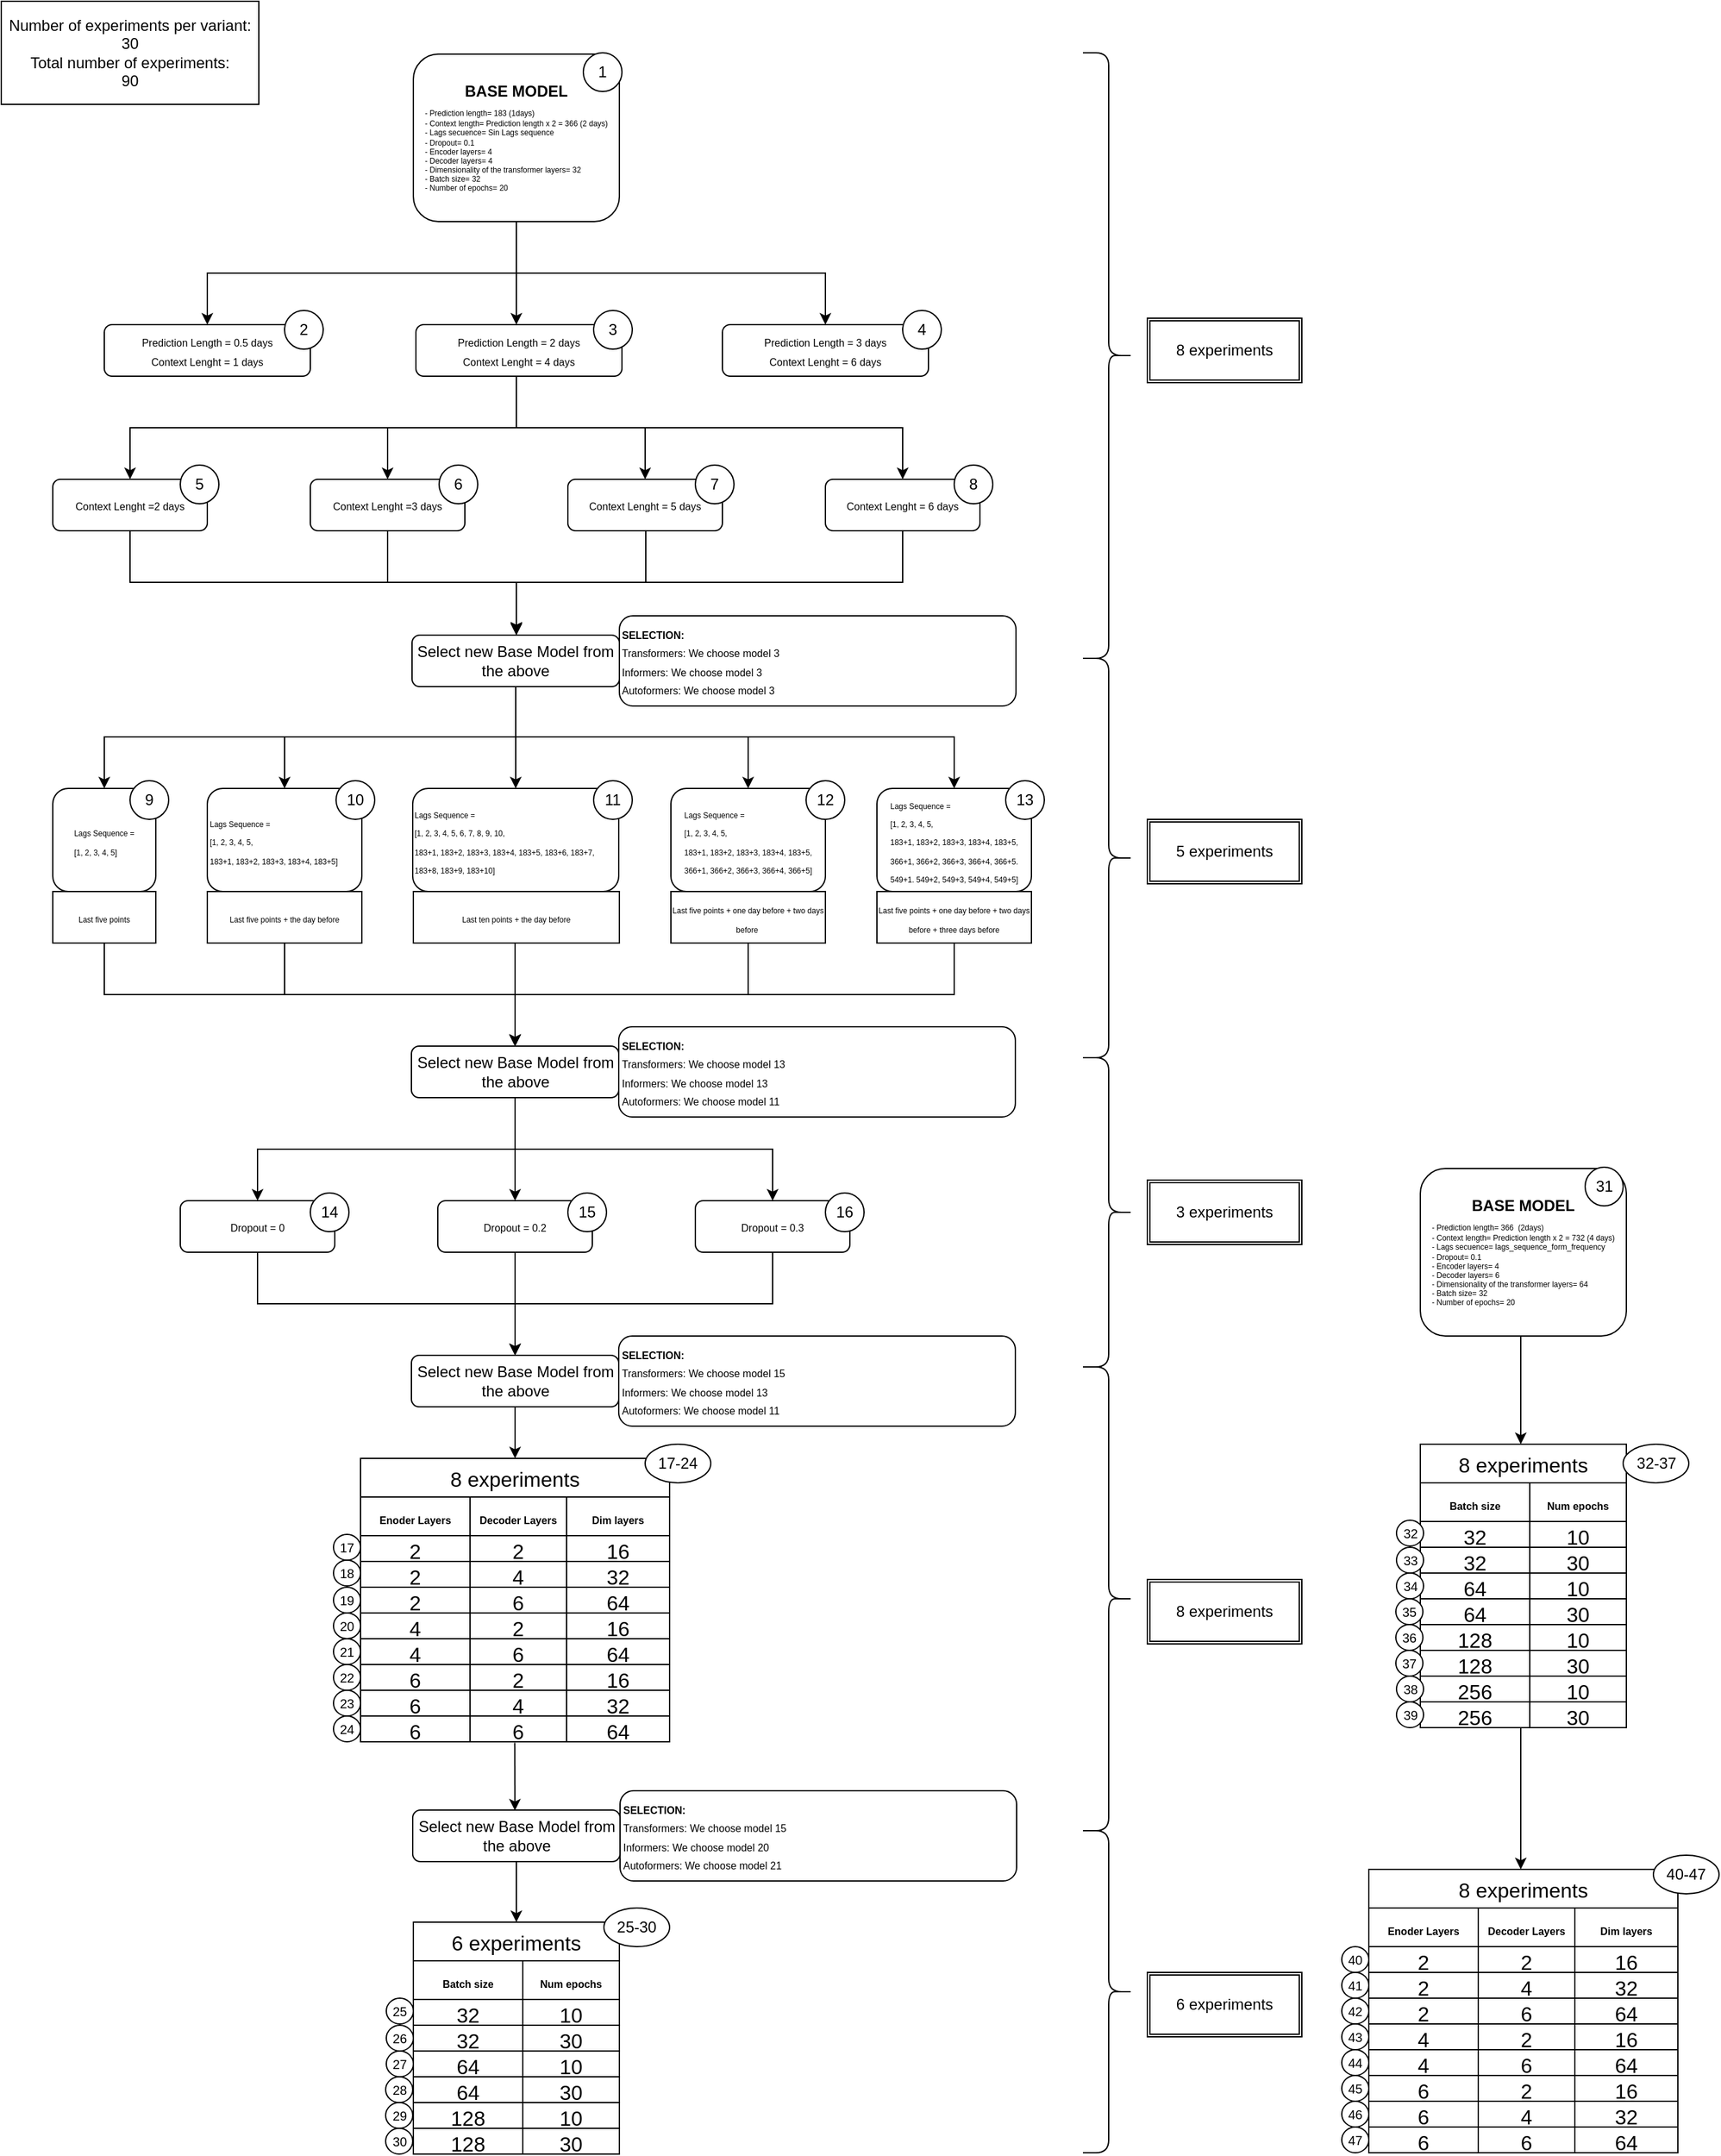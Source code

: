 <mxfile version="24.6.4" type="device">
  <diagram name="Página-1" id="wMBzhhmCwBxQDzJuzDIg">
    <mxGraphModel dx="819" dy="482" grid="1" gridSize="10" guides="1" tooltips="1" connect="1" arrows="1" fold="1" page="1" pageScale="1" pageWidth="827" pageHeight="1169" math="0" shadow="0">
      <root>
        <mxCell id="0" />
        <mxCell id="1" parent="0" />
        <mxCell id="wwEhSpKqhu7WoPCeO-P2-3" value="" style="edgeStyle=orthogonalEdgeStyle;rounded=0;orthogonalLoop=1;jettySize=auto;html=1;" parent="1" source="wwEhSpKqhu7WoPCeO-P2-1" target="wwEhSpKqhu7WoPCeO-P2-2" edge="1">
          <mxGeometry relative="1" as="geometry">
            <Array as="points">
              <mxPoint x="400" y="191" />
              <mxPoint x="400" y="191" />
            </Array>
          </mxGeometry>
        </mxCell>
        <mxCell id="wwEhSpKqhu7WoPCeO-P2-12" style="edgeStyle=orthogonalEdgeStyle;rounded=0;orthogonalLoop=1;jettySize=auto;html=1;entryX=0.5;entryY=0;entryDx=0;entryDy=0;" parent="1" source="wwEhSpKqhu7WoPCeO-P2-1" target="wwEhSpKqhu7WoPCeO-P2-4" edge="1">
          <mxGeometry relative="1" as="geometry">
            <Array as="points">
              <mxPoint x="400" y="211" />
              <mxPoint x="160" y="211" />
            </Array>
          </mxGeometry>
        </mxCell>
        <mxCell id="wwEhSpKqhu7WoPCeO-P2-13" style="edgeStyle=orthogonalEdgeStyle;rounded=0;orthogonalLoop=1;jettySize=auto;html=1;entryX=0.5;entryY=0;entryDx=0;entryDy=0;" parent="1" source="wwEhSpKqhu7WoPCeO-P2-1" target="wwEhSpKqhu7WoPCeO-P2-6" edge="1">
          <mxGeometry relative="1" as="geometry">
            <Array as="points">
              <mxPoint x="400" y="211" />
              <mxPoint x="640" y="211" />
            </Array>
          </mxGeometry>
        </mxCell>
        <mxCell id="wwEhSpKqhu7WoPCeO-P2-1" value="&lt;div style=&quot;&quot;&gt;&lt;b style=&quot;&quot;&gt;&lt;font style=&quot;font-size: 12px;&quot;&gt;BASE MODEL&lt;/font&gt;&lt;/b&gt;&lt;/div&gt;&lt;div style=&quot;text-align: left;&quot;&gt;&lt;span style=&quot;background-color: initial; font-size: 6px;&quot;&gt;- Prediction length= 183 (1days)&lt;/span&gt;&lt;br&gt;&lt;/div&gt;&lt;font style=&quot;font-size: 6px;&quot;&gt;&lt;div style=&quot;text-align: left;&quot;&gt;&lt;span style=&quot;background-color: initial;&quot;&gt;- Context length= Prediction length x 2 = 366 (2 days)&lt;/span&gt;&lt;/div&gt;&lt;div style=&quot;text-align: left;&quot;&gt;&lt;span style=&quot;background-color: initial;&quot;&gt;- Lags secuence= Sin Lags sequence&lt;/span&gt;&lt;/div&gt;&lt;div style=&quot;text-align: left;&quot;&gt;&lt;span style=&quot;background-color: initial;&quot;&gt;- Dropout= 0.1&lt;/span&gt;&lt;/div&gt;&lt;div style=&quot;text-align: left;&quot;&gt;&lt;span style=&quot;background-color: initial;&quot;&gt;- Encoder layers= 4&lt;/span&gt;&lt;/div&gt;&lt;div style=&quot;text-align: left;&quot;&gt;&lt;span style=&quot;background-color: initial;&quot;&gt;- Decoder layers= 4&lt;/span&gt;&lt;/div&gt;&lt;div style=&quot;text-align: left;&quot;&gt;&lt;span style=&quot;background-color: initial;&quot;&gt;- Dimensionality of the transformer layers= 32&lt;/span&gt;&lt;/div&gt;&lt;div style=&quot;text-align: left;&quot;&gt;&lt;span style=&quot;background-color: initial;&quot;&gt;- Batch size= 32&lt;/span&gt;&lt;/div&gt;&lt;div style=&quot;text-align: left;&quot;&gt;&lt;span style=&quot;background-color: initial;&quot;&gt;- Number of epochs= 20&lt;/span&gt;&lt;/div&gt;&lt;/font&gt;" style="rounded=1;whiteSpace=wrap;html=1;" parent="1" vertex="1">
          <mxGeometry x="320" y="41" width="160" height="130" as="geometry" />
        </mxCell>
        <mxCell id="wwEhSpKqhu7WoPCeO-P2-9" value="" style="edgeStyle=orthogonalEdgeStyle;rounded=0;orthogonalLoop=1;jettySize=auto;html=1;" parent="1" source="wwEhSpKqhu7WoPCeO-P2-2" target="wwEhSpKqhu7WoPCeO-P2-8" edge="1">
          <mxGeometry relative="1" as="geometry">
            <Array as="points">
              <mxPoint x="400" y="331" />
              <mxPoint x="300" y="331" />
            </Array>
          </mxGeometry>
        </mxCell>
        <mxCell id="wwEhSpKqhu7WoPCeO-P2-18" style="edgeStyle=orthogonalEdgeStyle;rounded=0;orthogonalLoop=1;jettySize=auto;html=1;entryX=0.5;entryY=0;entryDx=0;entryDy=0;" parent="1" source="wwEhSpKqhu7WoPCeO-P2-2" target="wwEhSpKqhu7WoPCeO-P2-15" edge="1">
          <mxGeometry relative="1" as="geometry">
            <Array as="points">
              <mxPoint x="400" y="331" />
              <mxPoint x="100" y="331" />
            </Array>
          </mxGeometry>
        </mxCell>
        <mxCell id="wwEhSpKqhu7WoPCeO-P2-29" style="edgeStyle=orthogonalEdgeStyle;rounded=0;orthogonalLoop=1;jettySize=auto;html=1;entryX=0.5;entryY=0;entryDx=0;entryDy=0;" parent="1" source="wwEhSpKqhu7WoPCeO-P2-2" target="wwEhSpKqhu7WoPCeO-P2-16" edge="1">
          <mxGeometry relative="1" as="geometry">
            <Array as="points">
              <mxPoint x="400" y="331" />
              <mxPoint x="500" y="331" />
            </Array>
          </mxGeometry>
        </mxCell>
        <mxCell id="wwEhSpKqhu7WoPCeO-P2-32" style="edgeStyle=orthogonalEdgeStyle;rounded=0;orthogonalLoop=1;jettySize=auto;html=1;" parent="1" source="wwEhSpKqhu7WoPCeO-P2-2" target="wwEhSpKqhu7WoPCeO-P2-31" edge="1">
          <mxGeometry relative="1" as="geometry">
            <Array as="points">
              <mxPoint x="400" y="331" />
              <mxPoint x="700" y="331" />
            </Array>
          </mxGeometry>
        </mxCell>
        <mxCell id="wwEhSpKqhu7WoPCeO-P2-2" value="&lt;font style=&quot;font-size: 8px;&quot;&gt;Prediction Length = 2 days&lt;br&gt;Context Lenght = 4 days&lt;div style=&quot;display:none&quot; id=&quot;SDCloudData&quot;&gt;&lt;/div&gt;&lt;br&gt;&lt;/font&gt;" style="rounded=1;whiteSpace=wrap;html=1;" parent="1" vertex="1">
          <mxGeometry x="322" y="251" width="160" height="40" as="geometry" />
        </mxCell>
        <mxCell id="wwEhSpKqhu7WoPCeO-P2-4" value="&lt;font style=&quot;font-size: 8px;&quot;&gt;&lt;br&gt;Prediction Length = 0.5 days&lt;br&gt;Context Lenght = 1 days&lt;/font&gt;&lt;div style=&quot;display:none&quot; id=&quot;SDCloudData&quot;&gt;&lt;/div&gt;&lt;div&gt;&lt;br/&gt;&lt;/div&gt;" style="whiteSpace=wrap;html=1;rounded=1;" parent="1" vertex="1">
          <mxGeometry x="80" y="251" width="160" height="40" as="geometry" />
        </mxCell>
        <mxCell id="wwEhSpKqhu7WoPCeO-P2-6" value="&lt;font style=&quot;font-size: 8px;&quot;&gt;Prediction Length = 3 days&lt;br&gt;Context Lenght = 6 days&lt;div style=&quot;display:none&quot; id=&quot;SDCloudData&quot;&gt;&lt;/div&gt;&lt;br&gt;&lt;/font&gt;" style="whiteSpace=wrap;html=1;rounded=1;" parent="1" vertex="1">
          <mxGeometry x="560" y="251" width="160" height="40" as="geometry" />
        </mxCell>
        <mxCell id="wwEhSpKqhu7WoPCeO-P2-59" style="edgeStyle=orthogonalEdgeStyle;rounded=0;orthogonalLoop=1;jettySize=auto;html=1;" parent="1" source="wwEhSpKqhu7WoPCeO-P2-8" edge="1">
          <mxGeometry relative="1" as="geometry">
            <mxPoint x="400" y="491" as="targetPoint" />
            <Array as="points">
              <mxPoint x="300" y="451" />
              <mxPoint x="400" y="451" />
            </Array>
          </mxGeometry>
        </mxCell>
        <mxCell id="wwEhSpKqhu7WoPCeO-P2-8" value="&lt;font style=&quot;font-size: 8px;&quot;&gt;Context Lenght =3 days&lt;div style=&quot;display:none&quot; id=&quot;SDCloudData&quot;&gt;&lt;/div&gt;&lt;br&gt;&lt;/font&gt;" style="whiteSpace=wrap;html=1;rounded=1;" parent="1" vertex="1">
          <mxGeometry x="240" y="371" width="120" height="40" as="geometry" />
        </mxCell>
        <mxCell id="wwEhSpKqhu7WoPCeO-P2-56" style="edgeStyle=orthogonalEdgeStyle;rounded=0;orthogonalLoop=1;jettySize=auto;html=1;" parent="1" source="wwEhSpKqhu7WoPCeO-P2-15" target="wwEhSpKqhu7WoPCeO-P2-20" edge="1">
          <mxGeometry relative="1" as="geometry">
            <Array as="points">
              <mxPoint x="100" y="451" />
              <mxPoint x="400" y="451" />
            </Array>
          </mxGeometry>
        </mxCell>
        <mxCell id="wwEhSpKqhu7WoPCeO-P2-15" value="&lt;font style=&quot;font-size: 8px;&quot;&gt;Context Lenght =2 days&lt;div style=&quot;display:none&quot; id=&quot;SDCloudData&quot;&gt;&lt;/div&gt;&lt;br&gt;&lt;/font&gt;" style="whiteSpace=wrap;html=1;rounded=1;" parent="1" vertex="1">
          <mxGeometry x="40" y="371" width="120" height="40" as="geometry" />
        </mxCell>
        <mxCell id="wwEhSpKqhu7WoPCeO-P2-58" style="edgeStyle=orthogonalEdgeStyle;rounded=0;orthogonalLoop=1;jettySize=auto;html=1;entryX=0.5;entryY=0;entryDx=0;entryDy=0;" parent="1" edge="1">
          <mxGeometry relative="1" as="geometry">
            <mxPoint x="500.5" y="411" as="sourcePoint" />
            <mxPoint x="400" y="492" as="targetPoint" />
            <Array as="points">
              <mxPoint x="500.5" y="451" />
              <mxPoint x="400.5" y="451" />
            </Array>
          </mxGeometry>
        </mxCell>
        <mxCell id="wwEhSpKqhu7WoPCeO-P2-16" value="&lt;font style=&quot;font-size: 8px;&quot;&gt;Context Lenght = 5 days&lt;/font&gt;&lt;div style=&quot;display:none&quot; id=&quot;SDCloudData&quot;&gt;&lt;/div&gt;" style="whiteSpace=wrap;html=1;rounded=1;" parent="1" vertex="1">
          <mxGeometry x="440" y="371" width="120" height="40" as="geometry" />
        </mxCell>
        <mxCell id="wwEhSpKqhu7WoPCeO-P2-60" style="edgeStyle=orthogonalEdgeStyle;rounded=0;orthogonalLoop=1;jettySize=auto;html=1;entryX=0.5;entryY=0;entryDx=0;entryDy=0;" parent="1" source="wwEhSpKqhu7WoPCeO-P2-20" target="wwEhSpKqhu7WoPCeO-P2-38" edge="1">
          <mxGeometry relative="1" as="geometry" />
        </mxCell>
        <mxCell id="wwEhSpKqhu7WoPCeO-P2-63" style="edgeStyle=orthogonalEdgeStyle;rounded=0;orthogonalLoop=1;jettySize=auto;html=1;entryX=0.5;entryY=0;entryDx=0;entryDy=0;" parent="1" source="wwEhSpKqhu7WoPCeO-P2-20" target="wwEhSpKqhu7WoPCeO-P2-40" edge="1">
          <mxGeometry relative="1" as="geometry">
            <Array as="points">
              <mxPoint x="400" y="571" />
              <mxPoint x="80" y="571" />
            </Array>
          </mxGeometry>
        </mxCell>
        <mxCell id="wwEhSpKqhu7WoPCeO-P2-64" style="edgeStyle=orthogonalEdgeStyle;rounded=0;orthogonalLoop=1;jettySize=auto;html=1;" parent="1" source="wwEhSpKqhu7WoPCeO-P2-20" target="wwEhSpKqhu7WoPCeO-P2-49" edge="1">
          <mxGeometry relative="1" as="geometry">
            <Array as="points">
              <mxPoint x="400" y="571" />
              <mxPoint x="740" y="571" />
            </Array>
          </mxGeometry>
        </mxCell>
        <mxCell id="wwEhSpKqhu7WoPCeO-P2-66" style="edgeStyle=orthogonalEdgeStyle;rounded=0;orthogonalLoop=1;jettySize=auto;html=1;entryX=0.5;entryY=0;entryDx=0;entryDy=0;" parent="1" source="wwEhSpKqhu7WoPCeO-P2-20" target="wwEhSpKqhu7WoPCeO-P2-47" edge="1">
          <mxGeometry relative="1" as="geometry">
            <Array as="points">
              <mxPoint x="400" y="571" />
              <mxPoint x="580" y="571" />
            </Array>
          </mxGeometry>
        </mxCell>
        <mxCell id="wwEhSpKqhu7WoPCeO-P2-67" style="edgeStyle=orthogonalEdgeStyle;rounded=0;orthogonalLoop=1;jettySize=auto;html=1;" parent="1" source="wwEhSpKqhu7WoPCeO-P2-20" target="wwEhSpKqhu7WoPCeO-P2-39" edge="1">
          <mxGeometry relative="1" as="geometry">
            <Array as="points">
              <mxPoint x="400" y="571" />
              <mxPoint x="220" y="571" />
            </Array>
          </mxGeometry>
        </mxCell>
        <mxCell id="wwEhSpKqhu7WoPCeO-P2-20" value="Select new Base Model&amp;nbsp;from the above" style="rounded=1;whiteSpace=wrap;html=1;" parent="1" vertex="1">
          <mxGeometry x="319" y="492" width="161" height="40" as="geometry" />
        </mxCell>
        <mxCell id="wwEhSpKqhu7WoPCeO-P2-57" style="edgeStyle=orthogonalEdgeStyle;rounded=0;orthogonalLoop=1;jettySize=auto;html=1;exitX=0.5;exitY=1;exitDx=0;exitDy=0;" parent="1" source="wwEhSpKqhu7WoPCeO-P2-31" edge="1">
          <mxGeometry relative="1" as="geometry">
            <mxPoint x="400" y="491" as="targetPoint" />
            <Array as="points">
              <mxPoint x="700" y="451" />
              <mxPoint x="400" y="451" />
            </Array>
          </mxGeometry>
        </mxCell>
        <mxCell id="wwEhSpKqhu7WoPCeO-P2-31" value="&lt;font style=&quot;font-size: 8px;&quot;&gt;Context Lenght = 6 days&lt;/font&gt;&lt;div style=&quot;display:none&quot; id=&quot;SDCloudData&quot;&gt;&lt;/div&gt;" style="whiteSpace=wrap;html=1;rounded=1;" parent="1" vertex="1">
          <mxGeometry x="640" y="371" width="120" height="40" as="geometry" />
        </mxCell>
        <mxCell id="wwEhSpKqhu7WoPCeO-P2-38" value="&lt;div style=&quot;text-align: left;&quot;&gt;&lt;span style=&quot;font-size: 6px; background-color: initial;&quot;&gt;Lags Sequence =&lt;/span&gt;&lt;/div&gt;&lt;div&gt;&lt;div style=&quot;text-align: left;&quot;&gt;&lt;font style=&quot;font-size: 6px;&quot;&gt;[1, 2, 3, 4, 5, 6, 7, 8, 9, 10,&lt;/font&gt;&lt;/div&gt;&lt;div style=&quot;text-align: left;&quot;&gt;&lt;font style=&quot;background-color: initial; font-size: 6px;&quot;&gt;183+1, 183+2, 183+3, 183+4,&amp;nbsp;&lt;/font&gt;&lt;font style=&quot;background-color: initial; font-size: 6px;&quot;&gt;183+5,&amp;nbsp;&lt;/font&gt;&lt;span style=&quot;background-color: initial; font-size: 6px;&quot;&gt;183+6, 183+7, 183+8, 183+9,&amp;nbsp;&lt;/span&gt;&lt;span style=&quot;background-color: initial; font-size: 6px;&quot;&gt;183+10&lt;/span&gt;&lt;span style=&quot;background-color: initial; font-size: 6px;&quot;&gt;]&lt;/span&gt;&lt;/div&gt;&lt;/div&gt;" style="rounded=1;whiteSpace=wrap;html=1;" parent="1" vertex="1">
          <mxGeometry x="319.5" y="611" width="160" height="80" as="geometry" />
        </mxCell>
        <mxCell id="wwEhSpKqhu7WoPCeO-P2-39" value="&lt;font style=&quot;font-size: 6px;&quot;&gt;Lags Sequence =&lt;/font&gt;&lt;div&gt;&lt;font style=&quot;font-size: 6px;&quot;&gt;[1, 2, 3, 4, 5,&lt;/font&gt;&lt;/div&gt;&lt;div&gt;&lt;font style=&quot;font-size: 6px;&quot;&gt;183+1, 183+2, 183+3, 183+4,&amp;nbsp;&lt;/font&gt;&lt;span style=&quot;font-size: 6px; background-color: initial;&quot;&gt;183+5]&lt;/span&gt;&lt;/div&gt;" style="rounded=1;whiteSpace=wrap;html=1;align=left;" parent="1" vertex="1">
          <mxGeometry x="160" y="611" width="120" height="80" as="geometry" />
        </mxCell>
        <mxCell id="wwEhSpKqhu7WoPCeO-P2-40" value="&lt;font style=&quot;text-align: left; font-size: 6px;&quot;&gt;Lags Sequence =&lt;/font&gt;&lt;div style=&quot;text-align: left;&quot;&gt;&lt;font style=&quot;font-size: 6px;&quot;&gt;[1, 2, 3, 4, 5&lt;/font&gt;&lt;span style=&quot;background-color: initial; font-size: 6px;&quot;&gt;]&lt;/span&gt;&lt;/div&gt;" style="rounded=1;whiteSpace=wrap;html=1;" parent="1" vertex="1">
          <mxGeometry x="40" y="611" width="80" height="80" as="geometry" />
        </mxCell>
        <mxCell id="wwEhSpKqhu7WoPCeO-P2-47" value="&lt;div style=&quot;text-align: left;&quot;&gt;&lt;span style=&quot;font-size: 6px; background-color: initial;&quot;&gt;Lags Sequence =&lt;/span&gt;&lt;/div&gt;&lt;div&gt;&lt;div style=&quot;text-align: left;&quot;&gt;&lt;font style=&quot;font-size: 6px;&quot;&gt;[1, 2, 3, 4, 5,&lt;/font&gt;&lt;/div&gt;&lt;div style=&quot;text-align: left;&quot;&gt;&lt;font style=&quot;background-color: initial; font-size: 6px;&quot;&gt;183+1, 183+2, 183+3, 183+4,&amp;nbsp;&lt;/font&gt;&lt;font style=&quot;background-color: initial; font-size: 6px;&quot;&gt;183+5,&lt;/font&gt;&lt;/div&gt;&lt;div style=&quot;text-align: left;&quot;&gt;&lt;span style=&quot;background-color: initial; font-size: 6px;&quot;&gt;366+1, 366+2, 366+3, 366+4, 366+5]&lt;/span&gt;&lt;/div&gt;&lt;/div&gt;" style="rounded=1;whiteSpace=wrap;html=1;" parent="1" vertex="1">
          <mxGeometry x="520" y="611" width="120" height="80" as="geometry" />
        </mxCell>
        <mxCell id="wwEhSpKqhu7WoPCeO-P2-49" value="&lt;div style=&quot;text-align: left;&quot;&gt;&lt;span style=&quot;font-size: 6px; background-color: initial;&quot;&gt;Lags Sequence =&lt;/span&gt;&lt;/div&gt;&lt;div&gt;&lt;div style=&quot;text-align: left;&quot;&gt;&lt;font style=&quot;font-size: 6px;&quot;&gt;[1, 2, 3, 4, 5,&lt;/font&gt;&lt;/div&gt;&lt;div style=&quot;text-align: left;&quot;&gt;&lt;font style=&quot;background-color: initial; font-size: 6px;&quot;&gt;183+1, 183+2, 183+3, 183+4,&amp;nbsp;&lt;/font&gt;&lt;font style=&quot;background-color: initial; font-size: 6px;&quot;&gt;183+5,&lt;/font&gt;&lt;/div&gt;&lt;div style=&quot;text-align: left;&quot;&gt;&lt;span style=&quot;background-color: initial; font-size: 6px;&quot;&gt;366+1, 366+2, 366+3, 366+4, 366+5.&lt;/span&gt;&lt;/div&gt;&lt;div style=&quot;text-align: left;&quot;&gt;&lt;span style=&quot;background-color: initial; font-size: 6px;&quot;&gt;549+1. 549+2, 549+3, 549+4, 549+5]&lt;/span&gt;&lt;/div&gt;&lt;/div&gt;" style="rounded=1;whiteSpace=wrap;html=1;" parent="1" vertex="1">
          <mxGeometry x="680" y="611" width="120" height="80" as="geometry" />
        </mxCell>
        <mxCell id="wwEhSpKqhu7WoPCeO-P2-81" style="edgeStyle=orthogonalEdgeStyle;rounded=0;orthogonalLoop=1;jettySize=auto;html=1;entryX=0.5;entryY=0;entryDx=0;entryDy=0;" parent="1" source="wwEhSpKqhu7WoPCeO-P2-50" target="wwEhSpKqhu7WoPCeO-P2-68" edge="1">
          <mxGeometry relative="1" as="geometry">
            <Array as="points">
              <mxPoint x="80" y="771" />
              <mxPoint x="399" y="771" />
            </Array>
          </mxGeometry>
        </mxCell>
        <mxCell id="wwEhSpKqhu7WoPCeO-P2-50" value="&lt;font style=&quot;font-size: 6px;&quot;&gt;Last five points&lt;/font&gt;" style="rounded=0;whiteSpace=wrap;html=1;" parent="1" vertex="1">
          <mxGeometry x="40" y="691" width="80" height="40" as="geometry" />
        </mxCell>
        <mxCell id="wwEhSpKqhu7WoPCeO-P2-80" style="edgeStyle=orthogonalEdgeStyle;rounded=0;orthogonalLoop=1;jettySize=auto;html=1;entryX=0.5;entryY=0;entryDx=0;entryDy=0;" parent="1" source="wwEhSpKqhu7WoPCeO-P2-52" target="wwEhSpKqhu7WoPCeO-P2-68" edge="1">
          <mxGeometry relative="1" as="geometry">
            <Array as="points">
              <mxPoint x="220" y="771" />
              <mxPoint x="399" y="771" />
            </Array>
          </mxGeometry>
        </mxCell>
        <mxCell id="wwEhSpKqhu7WoPCeO-P2-52" value="&lt;font style=&quot;font-size: 6px;&quot;&gt;Last five points + the day before&lt;/font&gt;" style="rounded=0;whiteSpace=wrap;html=1;" parent="1" vertex="1">
          <mxGeometry x="160" y="691" width="120" height="40" as="geometry" />
        </mxCell>
        <mxCell id="wwEhSpKqhu7WoPCeO-P2-76" style="edgeStyle=orthogonalEdgeStyle;rounded=0;orthogonalLoop=1;jettySize=auto;html=1;entryX=0.5;entryY=0;entryDx=0;entryDy=0;" parent="1" source="wwEhSpKqhu7WoPCeO-P2-53" target="wwEhSpKqhu7WoPCeO-P2-68" edge="1">
          <mxGeometry relative="1" as="geometry">
            <mxPoint x="400" y="801" as="targetPoint" />
            <Array as="points">
              <mxPoint x="399" y="751" />
              <mxPoint x="399" y="751" />
            </Array>
          </mxGeometry>
        </mxCell>
        <mxCell id="wwEhSpKqhu7WoPCeO-P2-53" value="&lt;font style=&quot;font-size: 6px;&quot;&gt;Last ten points + the day before&lt;/font&gt;" style="rounded=0;whiteSpace=wrap;html=1;" parent="1" vertex="1">
          <mxGeometry x="320" y="691" width="160" height="40" as="geometry" />
        </mxCell>
        <mxCell id="wwEhSpKqhu7WoPCeO-P2-79" style="edgeStyle=orthogonalEdgeStyle;rounded=0;orthogonalLoop=1;jettySize=auto;html=1;entryX=0.5;entryY=0;entryDx=0;entryDy=0;" parent="1" source="wwEhSpKqhu7WoPCeO-P2-54" target="wwEhSpKqhu7WoPCeO-P2-68" edge="1">
          <mxGeometry relative="1" as="geometry">
            <Array as="points">
              <mxPoint x="580" y="771" />
              <mxPoint x="399" y="771" />
            </Array>
          </mxGeometry>
        </mxCell>
        <mxCell id="wwEhSpKqhu7WoPCeO-P2-54" value="&lt;font style=&quot;font-size: 6px;&quot;&gt;Last five points + one day before + two days before&amp;nbsp;&lt;/font&gt;" style="rounded=0;whiteSpace=wrap;html=1;" parent="1" vertex="1">
          <mxGeometry x="520" y="691" width="120" height="40" as="geometry" />
        </mxCell>
        <mxCell id="wwEhSpKqhu7WoPCeO-P2-78" style="edgeStyle=orthogonalEdgeStyle;rounded=0;orthogonalLoop=1;jettySize=auto;html=1;entryX=0.5;entryY=0;entryDx=0;entryDy=0;" parent="1" source="wwEhSpKqhu7WoPCeO-P2-55" target="wwEhSpKqhu7WoPCeO-P2-68" edge="1">
          <mxGeometry relative="1" as="geometry">
            <Array as="points">
              <mxPoint x="740" y="771" />
              <mxPoint x="399" y="771" />
            </Array>
          </mxGeometry>
        </mxCell>
        <mxCell id="wwEhSpKqhu7WoPCeO-P2-55" value="&lt;font style=&quot;font-size: 6px;&quot;&gt;Last five points + one day before + two days before + three days before&lt;/font&gt;" style="rounded=0;whiteSpace=wrap;html=1;" parent="1" vertex="1">
          <mxGeometry x="680" y="691" width="120" height="40" as="geometry" />
        </mxCell>
        <mxCell id="wwEhSpKqhu7WoPCeO-P2-85" style="edgeStyle=orthogonalEdgeStyle;rounded=0;orthogonalLoop=1;jettySize=auto;html=1;entryX=0.5;entryY=0;entryDx=0;entryDy=0;" parent="1" source="wwEhSpKqhu7WoPCeO-P2-68" target="wwEhSpKqhu7WoPCeO-P2-83" edge="1">
          <mxGeometry relative="1" as="geometry" />
        </mxCell>
        <mxCell id="wwEhSpKqhu7WoPCeO-P2-86" style="edgeStyle=orthogonalEdgeStyle;rounded=0;orthogonalLoop=1;jettySize=auto;html=1;" parent="1" source="wwEhSpKqhu7WoPCeO-P2-68" target="wwEhSpKqhu7WoPCeO-P2-82" edge="1">
          <mxGeometry relative="1" as="geometry">
            <Array as="points">
              <mxPoint x="399" y="891" />
              <mxPoint x="199" y="891" />
            </Array>
          </mxGeometry>
        </mxCell>
        <mxCell id="wwEhSpKqhu7WoPCeO-P2-87" style="edgeStyle=orthogonalEdgeStyle;rounded=0;orthogonalLoop=1;jettySize=auto;html=1;" parent="1" source="wwEhSpKqhu7WoPCeO-P2-68" target="wwEhSpKqhu7WoPCeO-P2-84" edge="1">
          <mxGeometry relative="1" as="geometry">
            <Array as="points">
              <mxPoint x="399" y="891" />
              <mxPoint x="599" y="891" />
            </Array>
          </mxGeometry>
        </mxCell>
        <mxCell id="wwEhSpKqhu7WoPCeO-P2-68" value="Select new Base Model&amp;nbsp;from the above" style="rounded=1;whiteSpace=wrap;html=1;" parent="1" vertex="1">
          <mxGeometry x="318.5" y="811" width="161" height="40" as="geometry" />
        </mxCell>
        <mxCell id="wwEhSpKqhu7WoPCeO-P2-97" style="edgeStyle=orthogonalEdgeStyle;rounded=0;orthogonalLoop=1;jettySize=auto;html=1;entryX=0.5;entryY=0;entryDx=0;entryDy=0;" parent="1" source="wwEhSpKqhu7WoPCeO-P2-82" target="wwEhSpKqhu7WoPCeO-P2-91" edge="1">
          <mxGeometry relative="1" as="geometry">
            <Array as="points">
              <mxPoint x="199" y="1011" />
              <mxPoint x="399" y="1011" />
            </Array>
          </mxGeometry>
        </mxCell>
        <mxCell id="wwEhSpKqhu7WoPCeO-P2-82" value="&lt;font style=&quot;font-size: 8px;&quot;&gt;Dropout = 0&lt;br&gt;&lt;/font&gt;" style="whiteSpace=wrap;html=1;rounded=1;" parent="1" vertex="1">
          <mxGeometry x="139" y="931" width="120" height="40" as="geometry" />
        </mxCell>
        <mxCell id="wwEhSpKqhu7WoPCeO-P2-95" style="edgeStyle=orthogonalEdgeStyle;rounded=0;orthogonalLoop=1;jettySize=auto;html=1;entryX=0.5;entryY=0;entryDx=0;entryDy=0;" parent="1" source="wwEhSpKqhu7WoPCeO-P2-83" target="wwEhSpKqhu7WoPCeO-P2-91" edge="1">
          <mxGeometry relative="1" as="geometry" />
        </mxCell>
        <mxCell id="wwEhSpKqhu7WoPCeO-P2-83" value="&lt;span style=&quot;font-size: 8px;&quot;&gt;Dropout = 0.2&lt;/span&gt;&lt;br&gt;&lt;div style=&quot;display:none&quot; id=&quot;SDCloudData&quot;&gt;&lt;/div&gt;" style="whiteSpace=wrap;html=1;rounded=1;" parent="1" vertex="1">
          <mxGeometry x="339" y="931" width="120" height="40" as="geometry" />
        </mxCell>
        <mxCell id="wwEhSpKqhu7WoPCeO-P2-96" style="edgeStyle=orthogonalEdgeStyle;rounded=0;orthogonalLoop=1;jettySize=auto;html=1;entryX=0.5;entryY=0;entryDx=0;entryDy=0;" parent="1" source="wwEhSpKqhu7WoPCeO-P2-84" target="wwEhSpKqhu7WoPCeO-P2-91" edge="1">
          <mxGeometry relative="1" as="geometry">
            <Array as="points">
              <mxPoint x="599" y="1011" />
              <mxPoint x="399" y="1011" />
            </Array>
          </mxGeometry>
        </mxCell>
        <mxCell id="wwEhSpKqhu7WoPCeO-P2-84" value="&lt;span style=&quot;font-size: 8px;&quot;&gt;Dropout = 0.3&lt;/span&gt;&lt;br&gt;&lt;div style=&quot;display:none&quot; id=&quot;SDCloudData&quot;&gt;&lt;/div&gt;" style="whiteSpace=wrap;html=1;rounded=1;" parent="1" vertex="1">
          <mxGeometry x="539" y="931" width="120" height="40" as="geometry" />
        </mxCell>
        <mxCell id="wwEhSpKqhu7WoPCeO-P2-155" style="edgeStyle=orthogonalEdgeStyle;rounded=0;orthogonalLoop=1;jettySize=auto;html=1;entryX=0.5;entryY=0;entryDx=0;entryDy=0;" parent="1" source="wwEhSpKqhu7WoPCeO-P2-91" target="wwEhSpKqhu7WoPCeO-P2-98" edge="1">
          <mxGeometry relative="1" as="geometry" />
        </mxCell>
        <mxCell id="wwEhSpKqhu7WoPCeO-P2-91" value="Select new Base Model&amp;nbsp;from the above" style="rounded=1;whiteSpace=wrap;html=1;" parent="1" vertex="1">
          <mxGeometry x="318.5" y="1051" width="161" height="40" as="geometry" />
        </mxCell>
        <mxCell id="wwEhSpKqhu7WoPCeO-P2-98" value="8 experiments" style="shape=table;startSize=30;container=1;collapsible=0;childLayout=tableLayout;strokeColor=default;fontSize=16;" parent="1" vertex="1">
          <mxGeometry x="279" y="1131" width="240" height="220" as="geometry" />
        </mxCell>
        <mxCell id="wwEhSpKqhu7WoPCeO-P2-131" style="shape=tableRow;horizontal=0;startSize=0;swimlaneHead=0;swimlaneBody=0;strokeColor=inherit;top=0;left=0;bottom=0;right=0;collapsible=0;dropTarget=0;fillColor=none;points=[[0,0.5],[1,0.5]];portConstraint=eastwest;fontSize=16;" parent="wwEhSpKqhu7WoPCeO-P2-98" vertex="1">
          <mxGeometry y="30" width="240" height="30" as="geometry" />
        </mxCell>
        <mxCell id="wwEhSpKqhu7WoPCeO-P2-132" value="&lt;font style=&quot;font-size: 8px;&quot;&gt;&lt;b&gt;Enoder Layers&lt;/b&gt;&lt;/font&gt;" style="shape=partialRectangle;html=1;whiteSpace=wrap;connectable=0;strokeColor=inherit;overflow=hidden;fillColor=none;top=0;left=0;bottom=0;right=0;pointerEvents=1;fontSize=16;" parent="wwEhSpKqhu7WoPCeO-P2-131" vertex="1">
          <mxGeometry width="85" height="30" as="geometry">
            <mxRectangle width="85" height="30" as="alternateBounds" />
          </mxGeometry>
        </mxCell>
        <mxCell id="wwEhSpKqhu7WoPCeO-P2-133" value="&lt;b style=&quot;font-size: 8px;&quot;&gt;Decoder Layers&lt;/b&gt;" style="shape=partialRectangle;html=1;whiteSpace=wrap;connectable=0;strokeColor=inherit;overflow=hidden;fillColor=none;top=0;left=0;bottom=0;right=0;pointerEvents=1;fontSize=16;" parent="wwEhSpKqhu7WoPCeO-P2-131" vertex="1">
          <mxGeometry x="85" width="75" height="30" as="geometry">
            <mxRectangle width="75" height="30" as="alternateBounds" />
          </mxGeometry>
        </mxCell>
        <mxCell id="wwEhSpKqhu7WoPCeO-P2-134" value="&lt;span style=&quot;text-align: left;&quot;&gt;&lt;font style=&quot;font-size: 8px;&quot;&gt;&lt;b&gt;Dim layers&lt;/b&gt;&lt;/font&gt;&lt;/span&gt;" style="shape=partialRectangle;html=1;whiteSpace=wrap;connectable=0;strokeColor=inherit;overflow=hidden;fillColor=none;top=0;left=0;bottom=0;right=0;pointerEvents=1;fontSize=16;" parent="wwEhSpKqhu7WoPCeO-P2-131" vertex="1">
          <mxGeometry x="160" width="80" height="30" as="geometry">
            <mxRectangle width="80" height="30" as="alternateBounds" />
          </mxGeometry>
        </mxCell>
        <mxCell id="wwEhSpKqhu7WoPCeO-P2-127" style="shape=tableRow;horizontal=0;startSize=0;swimlaneHead=0;swimlaneBody=0;strokeColor=inherit;top=0;left=0;bottom=0;right=0;collapsible=0;dropTarget=0;fillColor=none;points=[[0,0.5],[1,0.5]];portConstraint=eastwest;fontSize=16;" parent="wwEhSpKqhu7WoPCeO-P2-98" vertex="1">
          <mxGeometry y="60" width="240" height="20" as="geometry" />
        </mxCell>
        <mxCell id="wwEhSpKqhu7WoPCeO-P2-128" value="2" style="shape=partialRectangle;html=1;whiteSpace=wrap;connectable=0;strokeColor=inherit;overflow=hidden;fillColor=none;top=0;left=0;bottom=0;right=0;pointerEvents=1;fontSize=16;" parent="wwEhSpKqhu7WoPCeO-P2-127" vertex="1">
          <mxGeometry width="85" height="20" as="geometry">
            <mxRectangle width="85" height="20" as="alternateBounds" />
          </mxGeometry>
        </mxCell>
        <mxCell id="wwEhSpKqhu7WoPCeO-P2-129" value="2" style="shape=partialRectangle;html=1;whiteSpace=wrap;connectable=0;strokeColor=inherit;overflow=hidden;fillColor=none;top=0;left=0;bottom=0;right=0;pointerEvents=1;fontSize=16;" parent="wwEhSpKqhu7WoPCeO-P2-127" vertex="1">
          <mxGeometry x="85" width="75" height="20" as="geometry">
            <mxRectangle width="75" height="20" as="alternateBounds" />
          </mxGeometry>
        </mxCell>
        <mxCell id="wwEhSpKqhu7WoPCeO-P2-130" value="16" style="shape=partialRectangle;html=1;whiteSpace=wrap;connectable=0;strokeColor=inherit;overflow=hidden;fillColor=none;top=0;left=0;bottom=0;right=0;pointerEvents=1;fontSize=16;" parent="wwEhSpKqhu7WoPCeO-P2-127" vertex="1">
          <mxGeometry x="160" width="80" height="20" as="geometry">
            <mxRectangle width="80" height="20" as="alternateBounds" />
          </mxGeometry>
        </mxCell>
        <mxCell id="wwEhSpKqhu7WoPCeO-P2-99" value="" style="shape=tableRow;horizontal=0;startSize=0;swimlaneHead=0;swimlaneBody=0;strokeColor=inherit;top=0;left=0;bottom=0;right=0;collapsible=0;dropTarget=0;fillColor=none;points=[[0,0.5],[1,0.5]];portConstraint=eastwest;fontSize=16;" parent="wwEhSpKqhu7WoPCeO-P2-98" vertex="1">
          <mxGeometry y="80" width="240" height="20" as="geometry" />
        </mxCell>
        <mxCell id="wwEhSpKqhu7WoPCeO-P2-100" value="2" style="shape=partialRectangle;html=1;whiteSpace=wrap;connectable=0;strokeColor=inherit;overflow=hidden;fillColor=none;top=0;left=0;bottom=0;right=0;pointerEvents=1;fontSize=16;" parent="wwEhSpKqhu7WoPCeO-P2-99" vertex="1">
          <mxGeometry width="85" height="20" as="geometry">
            <mxRectangle width="85" height="20" as="alternateBounds" />
          </mxGeometry>
        </mxCell>
        <mxCell id="wwEhSpKqhu7WoPCeO-P2-101" value="4" style="shape=partialRectangle;html=1;whiteSpace=wrap;connectable=0;strokeColor=inherit;overflow=hidden;fillColor=none;top=0;left=0;bottom=0;right=0;pointerEvents=1;fontSize=16;" parent="wwEhSpKqhu7WoPCeO-P2-99" vertex="1">
          <mxGeometry x="85" width="75" height="20" as="geometry">
            <mxRectangle width="75" height="20" as="alternateBounds" />
          </mxGeometry>
        </mxCell>
        <mxCell id="wwEhSpKqhu7WoPCeO-P2-102" value="32" style="shape=partialRectangle;html=1;whiteSpace=wrap;connectable=0;strokeColor=inherit;overflow=hidden;fillColor=none;top=0;left=0;bottom=0;right=0;pointerEvents=1;fontSize=16;" parent="wwEhSpKqhu7WoPCeO-P2-99" vertex="1">
          <mxGeometry x="160" width="80" height="20" as="geometry">
            <mxRectangle width="80" height="20" as="alternateBounds" />
          </mxGeometry>
        </mxCell>
        <mxCell id="wwEhSpKqhu7WoPCeO-P2-135" style="shape=tableRow;horizontal=0;startSize=0;swimlaneHead=0;swimlaneBody=0;strokeColor=inherit;top=0;left=0;bottom=0;right=0;collapsible=0;dropTarget=0;fillColor=none;points=[[0,0.5],[1,0.5]];portConstraint=eastwest;fontSize=16;" parent="wwEhSpKqhu7WoPCeO-P2-98" vertex="1">
          <mxGeometry y="100" width="240" height="20" as="geometry" />
        </mxCell>
        <mxCell id="wwEhSpKqhu7WoPCeO-P2-136" value="2" style="shape=partialRectangle;html=1;whiteSpace=wrap;connectable=0;strokeColor=inherit;overflow=hidden;fillColor=none;top=0;left=0;bottom=0;right=0;pointerEvents=1;fontSize=16;" parent="wwEhSpKqhu7WoPCeO-P2-135" vertex="1">
          <mxGeometry width="85" height="20" as="geometry">
            <mxRectangle width="85" height="20" as="alternateBounds" />
          </mxGeometry>
        </mxCell>
        <mxCell id="wwEhSpKqhu7WoPCeO-P2-137" value="6" style="shape=partialRectangle;html=1;whiteSpace=wrap;connectable=0;strokeColor=inherit;overflow=hidden;fillColor=none;top=0;left=0;bottom=0;right=0;pointerEvents=1;fontSize=16;" parent="wwEhSpKqhu7WoPCeO-P2-135" vertex="1">
          <mxGeometry x="85" width="75" height="20" as="geometry">
            <mxRectangle width="75" height="20" as="alternateBounds" />
          </mxGeometry>
        </mxCell>
        <mxCell id="wwEhSpKqhu7WoPCeO-P2-138" value="64" style="shape=partialRectangle;html=1;whiteSpace=wrap;connectable=0;strokeColor=inherit;overflow=hidden;fillColor=none;top=0;left=0;bottom=0;right=0;pointerEvents=1;fontSize=16;" parent="wwEhSpKqhu7WoPCeO-P2-135" vertex="1">
          <mxGeometry x="160" width="80" height="20" as="geometry">
            <mxRectangle width="80" height="20" as="alternateBounds" />
          </mxGeometry>
        </mxCell>
        <mxCell id="wwEhSpKqhu7WoPCeO-P2-103" value="" style="shape=tableRow;horizontal=0;startSize=0;swimlaneHead=0;swimlaneBody=0;strokeColor=inherit;top=0;left=0;bottom=0;right=0;collapsible=0;dropTarget=0;fillColor=none;points=[[0,0.5],[1,0.5]];portConstraint=eastwest;fontSize=16;" parent="wwEhSpKqhu7WoPCeO-P2-98" vertex="1">
          <mxGeometry y="120" width="240" height="20" as="geometry" />
        </mxCell>
        <mxCell id="wwEhSpKqhu7WoPCeO-P2-104" value="4" style="shape=partialRectangle;html=1;whiteSpace=wrap;connectable=0;strokeColor=inherit;overflow=hidden;fillColor=none;top=0;left=0;bottom=0;right=0;pointerEvents=1;fontSize=16;" parent="wwEhSpKqhu7WoPCeO-P2-103" vertex="1">
          <mxGeometry width="85" height="20" as="geometry">
            <mxRectangle width="85" height="20" as="alternateBounds" />
          </mxGeometry>
        </mxCell>
        <mxCell id="wwEhSpKqhu7WoPCeO-P2-105" value="2" style="shape=partialRectangle;html=1;whiteSpace=wrap;connectable=0;strokeColor=inherit;overflow=hidden;fillColor=none;top=0;left=0;bottom=0;right=0;pointerEvents=1;fontSize=16;" parent="wwEhSpKqhu7WoPCeO-P2-103" vertex="1">
          <mxGeometry x="85" width="75" height="20" as="geometry">
            <mxRectangle width="75" height="20" as="alternateBounds" />
          </mxGeometry>
        </mxCell>
        <mxCell id="wwEhSpKqhu7WoPCeO-P2-106" value="16" style="shape=partialRectangle;html=1;whiteSpace=wrap;connectable=0;strokeColor=inherit;overflow=hidden;fillColor=none;top=0;left=0;bottom=0;right=0;pointerEvents=1;fontSize=16;" parent="wwEhSpKqhu7WoPCeO-P2-103" vertex="1">
          <mxGeometry x="160" width="80" height="20" as="geometry">
            <mxRectangle width="80" height="20" as="alternateBounds" />
          </mxGeometry>
        </mxCell>
        <mxCell id="wwEhSpKqhu7WoPCeO-P2-107" value="" style="shape=tableRow;horizontal=0;startSize=0;swimlaneHead=0;swimlaneBody=0;strokeColor=inherit;top=0;left=0;bottom=0;right=0;collapsible=0;dropTarget=0;fillColor=none;points=[[0,0.5],[1,0.5]];portConstraint=eastwest;fontSize=16;" parent="wwEhSpKqhu7WoPCeO-P2-98" vertex="1">
          <mxGeometry y="140" width="240" height="20" as="geometry" />
        </mxCell>
        <mxCell id="wwEhSpKqhu7WoPCeO-P2-108" value="4" style="shape=partialRectangle;html=1;whiteSpace=wrap;connectable=0;strokeColor=inherit;overflow=hidden;fillColor=none;top=0;left=0;bottom=0;right=0;pointerEvents=1;fontSize=16;" parent="wwEhSpKqhu7WoPCeO-P2-107" vertex="1">
          <mxGeometry width="85" height="20" as="geometry">
            <mxRectangle width="85" height="20" as="alternateBounds" />
          </mxGeometry>
        </mxCell>
        <mxCell id="wwEhSpKqhu7WoPCeO-P2-109" value="6" style="shape=partialRectangle;html=1;whiteSpace=wrap;connectable=0;strokeColor=inherit;overflow=hidden;fillColor=none;top=0;left=0;bottom=0;right=0;pointerEvents=1;fontSize=16;" parent="wwEhSpKqhu7WoPCeO-P2-107" vertex="1">
          <mxGeometry x="85" width="75" height="20" as="geometry">
            <mxRectangle width="75" height="20" as="alternateBounds" />
          </mxGeometry>
        </mxCell>
        <mxCell id="wwEhSpKqhu7WoPCeO-P2-110" value="64" style="shape=partialRectangle;html=1;whiteSpace=wrap;connectable=0;strokeColor=inherit;overflow=hidden;fillColor=none;top=0;left=0;bottom=0;right=0;pointerEvents=1;fontSize=16;" parent="wwEhSpKqhu7WoPCeO-P2-107" vertex="1">
          <mxGeometry x="160" width="80" height="20" as="geometry">
            <mxRectangle width="80" height="20" as="alternateBounds" />
          </mxGeometry>
        </mxCell>
        <mxCell id="wwEhSpKqhu7WoPCeO-P2-143" style="shape=tableRow;horizontal=0;startSize=0;swimlaneHead=0;swimlaneBody=0;strokeColor=inherit;top=0;left=0;bottom=0;right=0;collapsible=0;dropTarget=0;fillColor=none;points=[[0,0.5],[1,0.5]];portConstraint=eastwest;fontSize=16;" parent="wwEhSpKqhu7WoPCeO-P2-98" vertex="1">
          <mxGeometry y="160" width="240" height="20" as="geometry" />
        </mxCell>
        <mxCell id="wwEhSpKqhu7WoPCeO-P2-144" value="6" style="shape=partialRectangle;html=1;whiteSpace=wrap;connectable=0;strokeColor=inherit;overflow=hidden;fillColor=none;top=0;left=0;bottom=0;right=0;pointerEvents=1;fontSize=16;" parent="wwEhSpKqhu7WoPCeO-P2-143" vertex="1">
          <mxGeometry width="85" height="20" as="geometry">
            <mxRectangle width="85" height="20" as="alternateBounds" />
          </mxGeometry>
        </mxCell>
        <mxCell id="wwEhSpKqhu7WoPCeO-P2-145" value="2" style="shape=partialRectangle;html=1;whiteSpace=wrap;connectable=0;strokeColor=inherit;overflow=hidden;fillColor=none;top=0;left=0;bottom=0;right=0;pointerEvents=1;fontSize=16;" parent="wwEhSpKqhu7WoPCeO-P2-143" vertex="1">
          <mxGeometry x="85" width="75" height="20" as="geometry">
            <mxRectangle width="75" height="20" as="alternateBounds" />
          </mxGeometry>
        </mxCell>
        <mxCell id="wwEhSpKqhu7WoPCeO-P2-146" value="16" style="shape=partialRectangle;html=1;whiteSpace=wrap;connectable=0;strokeColor=inherit;overflow=hidden;fillColor=none;top=0;left=0;bottom=0;right=0;pointerEvents=1;fontSize=16;" parent="wwEhSpKqhu7WoPCeO-P2-143" vertex="1">
          <mxGeometry x="160" width="80" height="20" as="geometry">
            <mxRectangle width="80" height="20" as="alternateBounds" />
          </mxGeometry>
        </mxCell>
        <mxCell id="wwEhSpKqhu7WoPCeO-P2-139" style="shape=tableRow;horizontal=0;startSize=0;swimlaneHead=0;swimlaneBody=0;strokeColor=inherit;top=0;left=0;bottom=0;right=0;collapsible=0;dropTarget=0;fillColor=none;points=[[0,0.5],[1,0.5]];portConstraint=eastwest;fontSize=16;" parent="wwEhSpKqhu7WoPCeO-P2-98" vertex="1">
          <mxGeometry y="180" width="240" height="20" as="geometry" />
        </mxCell>
        <mxCell id="wwEhSpKqhu7WoPCeO-P2-140" value="6" style="shape=partialRectangle;html=1;whiteSpace=wrap;connectable=0;strokeColor=inherit;overflow=hidden;fillColor=none;top=0;left=0;bottom=0;right=0;pointerEvents=1;fontSize=16;" parent="wwEhSpKqhu7WoPCeO-P2-139" vertex="1">
          <mxGeometry width="85" height="20" as="geometry">
            <mxRectangle width="85" height="20" as="alternateBounds" />
          </mxGeometry>
        </mxCell>
        <mxCell id="wwEhSpKqhu7WoPCeO-P2-141" value="4" style="shape=partialRectangle;html=1;whiteSpace=wrap;connectable=0;strokeColor=inherit;overflow=hidden;fillColor=none;top=0;left=0;bottom=0;right=0;pointerEvents=1;fontSize=16;" parent="wwEhSpKqhu7WoPCeO-P2-139" vertex="1">
          <mxGeometry x="85" width="75" height="20" as="geometry">
            <mxRectangle width="75" height="20" as="alternateBounds" />
          </mxGeometry>
        </mxCell>
        <mxCell id="wwEhSpKqhu7WoPCeO-P2-142" value="32" style="shape=partialRectangle;html=1;whiteSpace=wrap;connectable=0;strokeColor=inherit;overflow=hidden;fillColor=none;top=0;left=0;bottom=0;right=0;pointerEvents=1;fontSize=16;" parent="wwEhSpKqhu7WoPCeO-P2-139" vertex="1">
          <mxGeometry x="160" width="80" height="20" as="geometry">
            <mxRectangle width="80" height="20" as="alternateBounds" />
          </mxGeometry>
        </mxCell>
        <mxCell id="wwEhSpKqhu7WoPCeO-P2-151" style="shape=tableRow;horizontal=0;startSize=0;swimlaneHead=0;swimlaneBody=0;strokeColor=inherit;top=0;left=0;bottom=0;right=0;collapsible=0;dropTarget=0;fillColor=none;points=[[0,0.5],[1,0.5]];portConstraint=eastwest;fontSize=16;" parent="wwEhSpKqhu7WoPCeO-P2-98" vertex="1">
          <mxGeometry y="200" width="240" height="20" as="geometry" />
        </mxCell>
        <mxCell id="wwEhSpKqhu7WoPCeO-P2-152" value="6" style="shape=partialRectangle;html=1;whiteSpace=wrap;connectable=0;strokeColor=inherit;overflow=hidden;fillColor=none;top=0;left=0;bottom=0;right=0;pointerEvents=1;fontSize=16;" parent="wwEhSpKqhu7WoPCeO-P2-151" vertex="1">
          <mxGeometry width="85" height="20" as="geometry">
            <mxRectangle width="85" height="20" as="alternateBounds" />
          </mxGeometry>
        </mxCell>
        <mxCell id="wwEhSpKqhu7WoPCeO-P2-153" value="6" style="shape=partialRectangle;html=1;whiteSpace=wrap;connectable=0;strokeColor=inherit;overflow=hidden;fillColor=none;top=0;left=0;bottom=0;right=0;pointerEvents=1;fontSize=16;" parent="wwEhSpKqhu7WoPCeO-P2-151" vertex="1">
          <mxGeometry x="85" width="75" height="20" as="geometry">
            <mxRectangle width="75" height="20" as="alternateBounds" />
          </mxGeometry>
        </mxCell>
        <mxCell id="wwEhSpKqhu7WoPCeO-P2-154" value="64" style="shape=partialRectangle;html=1;whiteSpace=wrap;connectable=0;strokeColor=inherit;overflow=hidden;fillColor=none;top=0;left=0;bottom=0;right=0;pointerEvents=1;fontSize=16;" parent="wwEhSpKqhu7WoPCeO-P2-151" vertex="1">
          <mxGeometry x="160" width="80" height="20" as="geometry">
            <mxRectangle width="80" height="20" as="alternateBounds" />
          </mxGeometry>
        </mxCell>
        <mxCell id="wwEhSpKqhu7WoPCeO-P2-165" style="edgeStyle=orthogonalEdgeStyle;rounded=0;orthogonalLoop=1;jettySize=auto;html=1;entryX=0.5;entryY=0;entryDx=0;entryDy=0;" parent="1" source="wwEhSpKqhu7WoPCeO-P2-166" target="wwEhSpKqhu7WoPCeO-P2-167" edge="1">
          <mxGeometry relative="1" as="geometry" />
        </mxCell>
        <mxCell id="wwEhSpKqhu7WoPCeO-P2-166" value="Select new Base Model&amp;nbsp;from the above" style="rounded=1;whiteSpace=wrap;html=1;" parent="1" vertex="1">
          <mxGeometry x="319.5" y="1404" width="161" height="40" as="geometry" />
        </mxCell>
        <mxCell id="wwEhSpKqhu7WoPCeO-P2-167" value="6 experiments" style="shape=table;startSize=30;container=1;collapsible=0;childLayout=tableLayout;strokeColor=default;fontSize=16;" parent="1" vertex="1">
          <mxGeometry x="320" y="1491" width="160" height="180" as="geometry" />
        </mxCell>
        <mxCell id="wwEhSpKqhu7WoPCeO-P2-168" style="shape=tableRow;horizontal=0;startSize=0;swimlaneHead=0;swimlaneBody=0;strokeColor=inherit;top=0;left=0;bottom=0;right=0;collapsible=0;dropTarget=0;fillColor=none;points=[[0,0.5],[1,0.5]];portConstraint=eastwest;fontSize=16;" parent="wwEhSpKqhu7WoPCeO-P2-167" vertex="1">
          <mxGeometry y="30" width="160" height="30" as="geometry" />
        </mxCell>
        <mxCell id="wwEhSpKqhu7WoPCeO-P2-169" value="&lt;font style=&quot;font-size: 8px;&quot;&gt;&lt;b&gt;Batch size&lt;/b&gt;&lt;/font&gt;" style="shape=partialRectangle;html=1;whiteSpace=wrap;connectable=0;strokeColor=inherit;overflow=hidden;fillColor=none;top=0;left=0;bottom=0;right=0;pointerEvents=1;fontSize=16;" parent="wwEhSpKqhu7WoPCeO-P2-168" vertex="1">
          <mxGeometry width="85" height="30" as="geometry">
            <mxRectangle width="85" height="30" as="alternateBounds" />
          </mxGeometry>
        </mxCell>
        <mxCell id="wwEhSpKqhu7WoPCeO-P2-170" value="&lt;b style=&quot;font-size: 8px;&quot;&gt;Num epochs&lt;/b&gt;" style="shape=partialRectangle;html=1;whiteSpace=wrap;connectable=0;strokeColor=inherit;overflow=hidden;fillColor=none;top=0;left=0;bottom=0;right=0;pointerEvents=1;fontSize=16;" parent="wwEhSpKqhu7WoPCeO-P2-168" vertex="1">
          <mxGeometry x="85" width="75" height="30" as="geometry">
            <mxRectangle width="75" height="30" as="alternateBounds" />
          </mxGeometry>
        </mxCell>
        <mxCell id="wwEhSpKqhu7WoPCeO-P2-172" style="shape=tableRow;horizontal=0;startSize=0;swimlaneHead=0;swimlaneBody=0;strokeColor=inherit;top=0;left=0;bottom=0;right=0;collapsible=0;dropTarget=0;fillColor=none;points=[[0,0.5],[1,0.5]];portConstraint=eastwest;fontSize=16;" parent="wwEhSpKqhu7WoPCeO-P2-167" vertex="1">
          <mxGeometry y="60" width="160" height="20" as="geometry" />
        </mxCell>
        <mxCell id="wwEhSpKqhu7WoPCeO-P2-173" value="32" style="shape=partialRectangle;html=1;whiteSpace=wrap;connectable=0;strokeColor=inherit;overflow=hidden;fillColor=none;top=0;left=0;bottom=0;right=0;pointerEvents=1;fontSize=16;" parent="wwEhSpKqhu7WoPCeO-P2-172" vertex="1">
          <mxGeometry width="85" height="20" as="geometry">
            <mxRectangle width="85" height="20" as="alternateBounds" />
          </mxGeometry>
        </mxCell>
        <mxCell id="wwEhSpKqhu7WoPCeO-P2-174" value="10" style="shape=partialRectangle;html=1;whiteSpace=wrap;connectable=0;strokeColor=inherit;overflow=hidden;fillColor=none;top=0;left=0;bottom=0;right=0;pointerEvents=1;fontSize=16;" parent="wwEhSpKqhu7WoPCeO-P2-172" vertex="1">
          <mxGeometry x="85" width="75" height="20" as="geometry">
            <mxRectangle width="75" height="20" as="alternateBounds" />
          </mxGeometry>
        </mxCell>
        <mxCell id="wwEhSpKqhu7WoPCeO-P2-176" value="" style="shape=tableRow;horizontal=0;startSize=0;swimlaneHead=0;swimlaneBody=0;strokeColor=inherit;top=0;left=0;bottom=0;right=0;collapsible=0;dropTarget=0;fillColor=none;points=[[0,0.5],[1,0.5]];portConstraint=eastwest;fontSize=16;" parent="wwEhSpKqhu7WoPCeO-P2-167" vertex="1">
          <mxGeometry y="80" width="160" height="20" as="geometry" />
        </mxCell>
        <mxCell id="wwEhSpKqhu7WoPCeO-P2-177" value="32" style="shape=partialRectangle;html=1;whiteSpace=wrap;connectable=0;strokeColor=inherit;overflow=hidden;fillColor=none;top=0;left=0;bottom=0;right=0;pointerEvents=1;fontSize=16;" parent="wwEhSpKqhu7WoPCeO-P2-176" vertex="1">
          <mxGeometry width="85" height="20" as="geometry">
            <mxRectangle width="85" height="20" as="alternateBounds" />
          </mxGeometry>
        </mxCell>
        <mxCell id="wwEhSpKqhu7WoPCeO-P2-178" value="30" style="shape=partialRectangle;html=1;whiteSpace=wrap;connectable=0;strokeColor=inherit;overflow=hidden;fillColor=none;top=0;left=0;bottom=0;right=0;pointerEvents=1;fontSize=16;" parent="wwEhSpKqhu7WoPCeO-P2-176" vertex="1">
          <mxGeometry x="85" width="75" height="20" as="geometry">
            <mxRectangle width="75" height="20" as="alternateBounds" />
          </mxGeometry>
        </mxCell>
        <mxCell id="wwEhSpKqhu7WoPCeO-P2-180" style="shape=tableRow;horizontal=0;startSize=0;swimlaneHead=0;swimlaneBody=0;strokeColor=inherit;top=0;left=0;bottom=0;right=0;collapsible=0;dropTarget=0;fillColor=none;points=[[0,0.5],[1,0.5]];portConstraint=eastwest;fontSize=16;" parent="wwEhSpKqhu7WoPCeO-P2-167" vertex="1">
          <mxGeometry y="100" width="160" height="20" as="geometry" />
        </mxCell>
        <mxCell id="wwEhSpKqhu7WoPCeO-P2-181" value="64" style="shape=partialRectangle;html=1;whiteSpace=wrap;connectable=0;strokeColor=inherit;overflow=hidden;fillColor=none;top=0;left=0;bottom=0;right=0;pointerEvents=1;fontSize=16;" parent="wwEhSpKqhu7WoPCeO-P2-180" vertex="1">
          <mxGeometry width="85" height="20" as="geometry">
            <mxRectangle width="85" height="20" as="alternateBounds" />
          </mxGeometry>
        </mxCell>
        <mxCell id="wwEhSpKqhu7WoPCeO-P2-182" value="10" style="shape=partialRectangle;html=1;whiteSpace=wrap;connectable=0;strokeColor=inherit;overflow=hidden;fillColor=none;top=0;left=0;bottom=0;right=0;pointerEvents=1;fontSize=16;" parent="wwEhSpKqhu7WoPCeO-P2-180" vertex="1">
          <mxGeometry x="85" width="75" height="20" as="geometry">
            <mxRectangle width="75" height="20" as="alternateBounds" />
          </mxGeometry>
        </mxCell>
        <mxCell id="wwEhSpKqhu7WoPCeO-P2-184" value="" style="shape=tableRow;horizontal=0;startSize=0;swimlaneHead=0;swimlaneBody=0;strokeColor=inherit;top=0;left=0;bottom=0;right=0;collapsible=0;dropTarget=0;fillColor=none;points=[[0,0.5],[1,0.5]];portConstraint=eastwest;fontSize=16;" parent="wwEhSpKqhu7WoPCeO-P2-167" vertex="1">
          <mxGeometry y="120" width="160" height="20" as="geometry" />
        </mxCell>
        <mxCell id="wwEhSpKqhu7WoPCeO-P2-185" value="64" style="shape=partialRectangle;html=1;whiteSpace=wrap;connectable=0;strokeColor=inherit;overflow=hidden;fillColor=none;top=0;left=0;bottom=0;right=0;pointerEvents=1;fontSize=16;" parent="wwEhSpKqhu7WoPCeO-P2-184" vertex="1">
          <mxGeometry width="85" height="20" as="geometry">
            <mxRectangle width="85" height="20" as="alternateBounds" />
          </mxGeometry>
        </mxCell>
        <mxCell id="wwEhSpKqhu7WoPCeO-P2-186" value="30" style="shape=partialRectangle;html=1;whiteSpace=wrap;connectable=0;strokeColor=inherit;overflow=hidden;fillColor=none;top=0;left=0;bottom=0;right=0;pointerEvents=1;fontSize=16;" parent="wwEhSpKqhu7WoPCeO-P2-184" vertex="1">
          <mxGeometry x="85" width="75" height="20" as="geometry">
            <mxRectangle width="75" height="20" as="alternateBounds" />
          </mxGeometry>
        </mxCell>
        <mxCell id="wwEhSpKqhu7WoPCeO-P2-188" value="" style="shape=tableRow;horizontal=0;startSize=0;swimlaneHead=0;swimlaneBody=0;strokeColor=inherit;top=0;left=0;bottom=0;right=0;collapsible=0;dropTarget=0;fillColor=none;points=[[0,0.5],[1,0.5]];portConstraint=eastwest;fontSize=16;" parent="wwEhSpKqhu7WoPCeO-P2-167" vertex="1">
          <mxGeometry y="140" width="160" height="20" as="geometry" />
        </mxCell>
        <mxCell id="wwEhSpKqhu7WoPCeO-P2-189" value="128" style="shape=partialRectangle;html=1;whiteSpace=wrap;connectable=0;strokeColor=inherit;overflow=hidden;fillColor=none;top=0;left=0;bottom=0;right=0;pointerEvents=1;fontSize=16;" parent="wwEhSpKqhu7WoPCeO-P2-188" vertex="1">
          <mxGeometry width="85" height="20" as="geometry">
            <mxRectangle width="85" height="20" as="alternateBounds" />
          </mxGeometry>
        </mxCell>
        <mxCell id="wwEhSpKqhu7WoPCeO-P2-190" value="10" style="shape=partialRectangle;html=1;whiteSpace=wrap;connectable=0;strokeColor=inherit;overflow=hidden;fillColor=none;top=0;left=0;bottom=0;right=0;pointerEvents=1;fontSize=16;" parent="wwEhSpKqhu7WoPCeO-P2-188" vertex="1">
          <mxGeometry x="85" width="75" height="20" as="geometry">
            <mxRectangle width="75" height="20" as="alternateBounds" />
          </mxGeometry>
        </mxCell>
        <mxCell id="wwEhSpKqhu7WoPCeO-P2-192" style="shape=tableRow;horizontal=0;startSize=0;swimlaneHead=0;swimlaneBody=0;strokeColor=inherit;top=0;left=0;bottom=0;right=0;collapsible=0;dropTarget=0;fillColor=none;points=[[0,0.5],[1,0.5]];portConstraint=eastwest;fontSize=16;" parent="wwEhSpKqhu7WoPCeO-P2-167" vertex="1">
          <mxGeometry y="160" width="160" height="20" as="geometry" />
        </mxCell>
        <mxCell id="wwEhSpKqhu7WoPCeO-P2-193" value="128" style="shape=partialRectangle;html=1;whiteSpace=wrap;connectable=0;strokeColor=inherit;overflow=hidden;fillColor=none;top=0;left=0;bottom=0;right=0;pointerEvents=1;fontSize=16;" parent="wwEhSpKqhu7WoPCeO-P2-192" vertex="1">
          <mxGeometry width="85" height="20" as="geometry">
            <mxRectangle width="85" height="20" as="alternateBounds" />
          </mxGeometry>
        </mxCell>
        <mxCell id="wwEhSpKqhu7WoPCeO-P2-194" value="30" style="shape=partialRectangle;html=1;whiteSpace=wrap;connectable=0;strokeColor=inherit;overflow=hidden;fillColor=none;top=0;left=0;bottom=0;right=0;pointerEvents=1;fontSize=16;" parent="wwEhSpKqhu7WoPCeO-P2-192" vertex="1">
          <mxGeometry x="85" width="75" height="20" as="geometry">
            <mxRectangle width="75" height="20" as="alternateBounds" />
          </mxGeometry>
        </mxCell>
        <mxCell id="Kr0yp0zaAIBSXRZyDndK-1" value="Number of experiments per variant:&lt;div&gt;30&lt;/div&gt;&lt;div&gt;Total number of experiments:&lt;br&gt;&lt;/div&gt;&lt;div&gt;90&lt;br&gt;&lt;/div&gt;" style="rounded=0;whiteSpace=wrap;html=1;" parent="1" vertex="1">
          <mxGeometry width="200" height="80" as="geometry" />
        </mxCell>
        <mxCell id="Kr0yp0zaAIBSXRZyDndK-2" value="" style="shape=curlyBracket;whiteSpace=wrap;html=1;rounded=1;flipH=1;labelPosition=right;verticalLabelPosition=middle;align=left;verticalAlign=middle;" parent="1" vertex="1">
          <mxGeometry x="840" y="40" width="40" height="470" as="geometry" />
        </mxCell>
        <mxCell id="Kr0yp0zaAIBSXRZyDndK-3" value="8 experiments" style="shape=ext;double=1;rounded=0;whiteSpace=wrap;html=1;" parent="1" vertex="1">
          <mxGeometry x="890" y="246" width="120" height="50" as="geometry" />
        </mxCell>
        <mxCell id="Kr0yp0zaAIBSXRZyDndK-5" value="" style="shape=curlyBracket;whiteSpace=wrap;html=1;rounded=1;flipH=1;labelPosition=right;verticalLabelPosition=middle;align=left;verticalAlign=middle;" parent="1" vertex="1">
          <mxGeometry x="840" y="510" width="40" height="310" as="geometry" />
        </mxCell>
        <mxCell id="Kr0yp0zaAIBSXRZyDndK-6" value="5 experiments" style="shape=ext;double=1;rounded=0;whiteSpace=wrap;html=1;" parent="1" vertex="1">
          <mxGeometry x="890" y="635" width="120" height="50" as="geometry" />
        </mxCell>
        <mxCell id="Kr0yp0zaAIBSXRZyDndK-7" value="" style="shape=curlyBracket;whiteSpace=wrap;html=1;rounded=1;flipH=1;labelPosition=right;verticalLabelPosition=middle;align=left;verticalAlign=middle;" parent="1" vertex="1">
          <mxGeometry x="840" y="820" width="40" height="240" as="geometry" />
        </mxCell>
        <mxCell id="Kr0yp0zaAIBSXRZyDndK-8" value="3 experiments" style="shape=ext;double=1;rounded=0;whiteSpace=wrap;html=1;" parent="1" vertex="1">
          <mxGeometry x="890" y="915" width="120" height="50" as="geometry" />
        </mxCell>
        <mxCell id="Kr0yp0zaAIBSXRZyDndK-9" value="" style="shape=curlyBracket;whiteSpace=wrap;html=1;rounded=1;flipH=1;labelPosition=right;verticalLabelPosition=middle;align=left;verticalAlign=middle;" parent="1" vertex="1">
          <mxGeometry x="840" y="1060" width="40" height="360" as="geometry" />
        </mxCell>
        <mxCell id="Kr0yp0zaAIBSXRZyDndK-10" value="" style="shape=curlyBracket;whiteSpace=wrap;html=1;rounded=1;flipH=1;labelPosition=right;verticalLabelPosition=middle;align=left;verticalAlign=middle;" parent="1" vertex="1">
          <mxGeometry x="840" y="1420" width="40" height="250" as="geometry" />
        </mxCell>
        <mxCell id="Kr0yp0zaAIBSXRZyDndK-11" value="8 experiments" style="shape=ext;double=1;rounded=0;whiteSpace=wrap;html=1;" parent="1" vertex="1">
          <mxGeometry x="890" y="1225" width="120" height="50" as="geometry" />
        </mxCell>
        <mxCell id="Kr0yp0zaAIBSXRZyDndK-12" value="6 experiments" style="shape=ext;double=1;rounded=0;whiteSpace=wrap;html=1;" parent="1" vertex="1">
          <mxGeometry x="890" y="1530" width="120" height="50" as="geometry" />
        </mxCell>
        <mxCell id="Kr0yp0zaAIBSXRZyDndK-14" value="1" style="ellipse;whiteSpace=wrap;html=1;" parent="1" vertex="1">
          <mxGeometry x="452" y="40" width="30" height="30" as="geometry" />
        </mxCell>
        <mxCell id="Kr0yp0zaAIBSXRZyDndK-15" value="2" style="ellipse;whiteSpace=wrap;html=1;" parent="1" vertex="1">
          <mxGeometry x="220" y="240" width="30" height="30" as="geometry" />
        </mxCell>
        <mxCell id="Kr0yp0zaAIBSXRZyDndK-16" value="3" style="ellipse;whiteSpace=wrap;html=1;" parent="1" vertex="1">
          <mxGeometry x="460" y="240" width="30" height="30" as="geometry" />
        </mxCell>
        <mxCell id="Kr0yp0zaAIBSXRZyDndK-17" value="4" style="ellipse;whiteSpace=wrap;html=1;" parent="1" vertex="1">
          <mxGeometry x="700" y="240" width="30" height="30" as="geometry" />
        </mxCell>
        <mxCell id="Kr0yp0zaAIBSXRZyDndK-18" value="5" style="ellipse;whiteSpace=wrap;html=1;" parent="1" vertex="1">
          <mxGeometry x="139" y="360" width="30" height="30" as="geometry" />
        </mxCell>
        <mxCell id="Kr0yp0zaAIBSXRZyDndK-19" value="6" style="ellipse;whiteSpace=wrap;html=1;" parent="1" vertex="1">
          <mxGeometry x="340" y="360" width="30" height="30" as="geometry" />
        </mxCell>
        <mxCell id="Kr0yp0zaAIBSXRZyDndK-20" value="7" style="ellipse;whiteSpace=wrap;html=1;" parent="1" vertex="1">
          <mxGeometry x="539" y="360" width="30" height="30" as="geometry" />
        </mxCell>
        <mxCell id="Kr0yp0zaAIBSXRZyDndK-21" value="8" style="ellipse;whiteSpace=wrap;html=1;" parent="1" vertex="1">
          <mxGeometry x="740" y="360" width="30" height="30" as="geometry" />
        </mxCell>
        <mxCell id="Kr0yp0zaAIBSXRZyDndK-22" value="9" style="ellipse;whiteSpace=wrap;html=1;" parent="1" vertex="1">
          <mxGeometry x="100" y="605" width="30" height="30" as="geometry" />
        </mxCell>
        <mxCell id="Kr0yp0zaAIBSXRZyDndK-23" value="10" style="ellipse;whiteSpace=wrap;html=1;" parent="1" vertex="1">
          <mxGeometry x="260" y="605" width="30" height="30" as="geometry" />
        </mxCell>
        <mxCell id="Kr0yp0zaAIBSXRZyDndK-24" value="11" style="ellipse;whiteSpace=wrap;html=1;" parent="1" vertex="1">
          <mxGeometry x="460" y="605" width="30" height="30" as="geometry" />
        </mxCell>
        <mxCell id="Kr0yp0zaAIBSXRZyDndK-25" value="12" style="ellipse;whiteSpace=wrap;html=1;" parent="1" vertex="1">
          <mxGeometry x="625" y="605" width="30" height="30" as="geometry" />
        </mxCell>
        <mxCell id="Kr0yp0zaAIBSXRZyDndK-26" value="13" style="ellipse;whiteSpace=wrap;html=1;" parent="1" vertex="1">
          <mxGeometry x="780" y="605" width="30" height="30" as="geometry" />
        </mxCell>
        <mxCell id="Kr0yp0zaAIBSXRZyDndK-27" value="14" style="ellipse;whiteSpace=wrap;html=1;" parent="1" vertex="1">
          <mxGeometry x="240" y="925" width="30" height="30" as="geometry" />
        </mxCell>
        <mxCell id="Kr0yp0zaAIBSXRZyDndK-28" value="15" style="ellipse;whiteSpace=wrap;html=1;" parent="1" vertex="1">
          <mxGeometry x="440" y="925" width="30" height="30" as="geometry" />
        </mxCell>
        <mxCell id="Kr0yp0zaAIBSXRZyDndK-29" value="16" style="ellipse;whiteSpace=wrap;html=1;" parent="1" vertex="1">
          <mxGeometry x="640" y="925" width="30" height="30" as="geometry" />
        </mxCell>
        <mxCell id="Kr0yp0zaAIBSXRZyDndK-30" value="17-24" style="ellipse;whiteSpace=wrap;html=1;" parent="1" vertex="1">
          <mxGeometry x="500" y="1120" width="51" height="30" as="geometry" />
        </mxCell>
        <mxCell id="Kr0yp0zaAIBSXRZyDndK-32" value="25-30" style="ellipse;whiteSpace=wrap;html=1;" parent="1" vertex="1">
          <mxGeometry x="468" y="1480" width="51" height="30" as="geometry" />
        </mxCell>
        <mxCell id="HWZMS-z4Kz3leutJPUb1-11" value="" style="endArrow=classic;html=1;rounded=0;exitX=0.499;exitY=1.04;exitDx=0;exitDy=0;exitPerimeter=0;entryX=0.493;entryY=0.008;entryDx=0;entryDy=0;entryPerimeter=0;" parent="1" source="wwEhSpKqhu7WoPCeO-P2-151" target="wwEhSpKqhu7WoPCeO-P2-166" edge="1">
          <mxGeometry width="50" height="50" relative="1" as="geometry">
            <mxPoint x="350" y="1410" as="sourcePoint" />
            <mxPoint x="399" y="1400" as="targetPoint" />
          </mxGeometry>
        </mxCell>
        <mxCell id="HWZMS-z4Kz3leutJPUb1-13" value="&lt;font style=&quot;font-size: 10px;&quot;&gt;17&lt;/font&gt;" style="ellipse;whiteSpace=wrap;html=1;" parent="1" vertex="1">
          <mxGeometry x="258" y="1190" width="21" height="20" as="geometry" />
        </mxCell>
        <mxCell id="HWZMS-z4Kz3leutJPUb1-14" value="&lt;font style=&quot;font-size: 10px;&quot;&gt;18&lt;/font&gt;" style="ellipse;whiteSpace=wrap;html=1;" parent="1" vertex="1">
          <mxGeometry x="258" y="1210" width="21" height="20" as="geometry" />
        </mxCell>
        <mxCell id="HWZMS-z4Kz3leutJPUb1-15" value="&lt;font style=&quot;font-size: 10px;&quot;&gt;19&lt;/font&gt;" style="ellipse;whiteSpace=wrap;html=1;" parent="1" vertex="1">
          <mxGeometry x="258" y="1231" width="21" height="20" as="geometry" />
        </mxCell>
        <mxCell id="HWZMS-z4Kz3leutJPUb1-16" value="&lt;font style=&quot;font-size: 10px;&quot;&gt;20&lt;/font&gt;" style="ellipse;whiteSpace=wrap;html=1;" parent="1" vertex="1">
          <mxGeometry x="258" y="1251" width="21" height="20" as="geometry" />
        </mxCell>
        <mxCell id="HWZMS-z4Kz3leutJPUb1-17" value="&lt;font style=&quot;font-size: 10px;&quot;&gt;21&lt;/font&gt;" style="ellipse;whiteSpace=wrap;html=1;" parent="1" vertex="1">
          <mxGeometry x="258" y="1271" width="21" height="20" as="geometry" />
        </mxCell>
        <mxCell id="HWZMS-z4Kz3leutJPUb1-18" value="&lt;font style=&quot;font-size: 10px;&quot;&gt;22&lt;/font&gt;" style="ellipse;whiteSpace=wrap;html=1;" parent="1" vertex="1">
          <mxGeometry x="258" y="1291" width="21" height="20" as="geometry" />
        </mxCell>
        <mxCell id="HWZMS-z4Kz3leutJPUb1-19" value="&lt;font style=&quot;font-size: 10px;&quot;&gt;23&lt;/font&gt;" style="ellipse;whiteSpace=wrap;html=1;" parent="1" vertex="1">
          <mxGeometry x="258" y="1311" width="21" height="20" as="geometry" />
        </mxCell>
        <mxCell id="HWZMS-z4Kz3leutJPUb1-20" value="&lt;font style=&quot;font-size: 10px;&quot;&gt;24&lt;/font&gt;" style="ellipse;whiteSpace=wrap;html=1;" parent="1" vertex="1">
          <mxGeometry x="258" y="1331" width="21" height="20" as="geometry" />
        </mxCell>
        <mxCell id="HWZMS-z4Kz3leutJPUb1-21" value="&lt;font style=&quot;font-size: 10px;&quot;&gt;25&lt;/font&gt;" style="ellipse;whiteSpace=wrap;html=1;" parent="1" vertex="1">
          <mxGeometry x="299" y="1550" width="21" height="20" as="geometry" />
        </mxCell>
        <mxCell id="HWZMS-z4Kz3leutJPUb1-22" value="&lt;font style=&quot;font-size: 10px;&quot;&gt;26&lt;/font&gt;" style="ellipse;whiteSpace=wrap;html=1;" parent="1" vertex="1">
          <mxGeometry x="299" y="1571" width="21" height="20" as="geometry" />
        </mxCell>
        <mxCell id="HWZMS-z4Kz3leutJPUb1-23" value="&lt;font style=&quot;font-size: 10px;&quot;&gt;27&lt;/font&gt;" style="ellipse;whiteSpace=wrap;html=1;" parent="1" vertex="1">
          <mxGeometry x="299" y="1591" width="21" height="20" as="geometry" />
        </mxCell>
        <mxCell id="HWZMS-z4Kz3leutJPUb1-24" value="&lt;font style=&quot;font-size: 10px;&quot;&gt;28&lt;/font&gt;" style="ellipse;whiteSpace=wrap;html=1;" parent="1" vertex="1">
          <mxGeometry x="298.5" y="1611" width="21" height="20" as="geometry" />
        </mxCell>
        <mxCell id="HWZMS-z4Kz3leutJPUb1-25" value="&lt;font style=&quot;font-size: 10px;&quot;&gt;29&lt;/font&gt;" style="ellipse;whiteSpace=wrap;html=1;" parent="1" vertex="1">
          <mxGeometry x="298.5" y="1631" width="21" height="20" as="geometry" />
        </mxCell>
        <mxCell id="HWZMS-z4Kz3leutJPUb1-26" value="&lt;font style=&quot;font-size: 10px;&quot;&gt;30&lt;/font&gt;" style="ellipse;whiteSpace=wrap;html=1;" parent="1" vertex="1">
          <mxGeometry x="298.5" y="1651" width="21" height="20" as="geometry" />
        </mxCell>
        <mxCell id="HWZMS-z4Kz3leutJPUb1-27" value="&lt;font style=&quot;font-size: 8px;&quot;&gt;&lt;b&gt;SELECTION:&lt;/b&gt;&lt;/font&gt;&lt;div&gt;&lt;font style=&quot;font-size: 8px;&quot;&gt;Transformers:&amp;nbsp;&lt;/font&gt;&lt;font style=&quot;font-size: 6px;&quot;&gt;&lt;span style=&quot;font-size: 8px;&quot;&gt;We choose model 3&lt;/span&gt;&amp;nbsp;&lt;/font&gt;&lt;/div&gt;&lt;div&gt;&lt;font style=&quot;font-size: 8px;&quot;&gt;Informers: We choose model 3&lt;br&gt;Autoformers:&amp;nbsp;&lt;/font&gt;&lt;span style=&quot;font-size: 8px; background-color: initial;&quot;&gt;We choose model 3&lt;/span&gt;&lt;/div&gt;" style="rounded=1;whiteSpace=wrap;html=1;align=left;" parent="1" vertex="1">
          <mxGeometry x="480" y="477" width="308" height="70" as="geometry" />
        </mxCell>
        <mxCell id="HWZMS-z4Kz3leutJPUb1-28" value="&lt;font style=&quot;font-size: 8px;&quot;&gt;&lt;b&gt;SELECTION:&lt;/b&gt;&lt;/font&gt;&lt;div&gt;&lt;font style=&quot;font-size: 8px;&quot;&gt;Transformers: We choose model 13&amp;nbsp;&lt;/font&gt;&lt;/div&gt;&lt;div&gt;&lt;font style=&quot;font-size: 8px;&quot;&gt;Informers: We choose model 13&lt;br&gt;Autoformers:&amp;nbsp;&lt;/font&gt;&lt;span style=&quot;font-size: 8px; background-color: initial;&quot;&gt;We choose model 11&lt;/span&gt;&lt;/div&gt;" style="rounded=1;whiteSpace=wrap;html=1;align=left;" parent="1" vertex="1">
          <mxGeometry x="479.5" y="796" width="308" height="70" as="geometry" />
        </mxCell>
        <mxCell id="HWZMS-z4Kz3leutJPUb1-29" value="&lt;font style=&quot;font-size: 8px;&quot;&gt;&lt;b&gt;SELECTION:&lt;/b&gt;&lt;/font&gt;&lt;div&gt;&lt;font style=&quot;font-size: 8px;&quot;&gt;Transformers: We choose model 15&amp;nbsp;&lt;/font&gt;&lt;/div&gt;&lt;div&gt;&lt;font style=&quot;font-size: 8px;&quot;&gt;Informers: We choose model 13&lt;br&gt;Autoformers:&amp;nbsp;&lt;/font&gt;&lt;span style=&quot;font-size: 8px; background-color: initial;&quot;&gt;We choose model 11&lt;/span&gt;&lt;/div&gt;" style="rounded=1;whiteSpace=wrap;html=1;align=left;" parent="1" vertex="1">
          <mxGeometry x="479.5" y="1036" width="308" height="70" as="geometry" />
        </mxCell>
        <mxCell id="HWZMS-z4Kz3leutJPUb1-30" value="&lt;font style=&quot;font-size: 8px;&quot;&gt;&lt;b&gt;SELECTION:&lt;/b&gt;&lt;/font&gt;&lt;div&gt;&lt;font style=&quot;font-size: 8px;&quot;&gt;Transformers: We choose model 15&amp;nbsp;&lt;/font&gt;&lt;/div&gt;&lt;div&gt;&lt;font style=&quot;font-size: 8px;&quot;&gt;Informers: We choose model 20&lt;br&gt;Autoformers:&amp;nbsp;&lt;/font&gt;&lt;span style=&quot;font-size: 8px; background-color: initial;&quot;&gt;We choose model 21&lt;/span&gt;&lt;/div&gt;" style="rounded=1;whiteSpace=wrap;html=1;align=left;" parent="1" vertex="1">
          <mxGeometry x="480.5" y="1389" width="308" height="70" as="geometry" />
        </mxCell>
        <mxCell id="nQVa2Or0ZPP6tiK6aFp5-4" style="edgeStyle=orthogonalEdgeStyle;rounded=0;orthogonalLoop=1;jettySize=auto;html=1;exitX=0.5;exitY=1;exitDx=0;exitDy=0;" edge="1" parent="1" source="nQVa2Or0ZPP6tiK6aFp5-81">
          <mxGeometry relative="1" as="geometry">
            <mxPoint x="1180" y="600" as="sourcePoint" />
            <mxPoint x="1180" y="1120" as="targetPoint" />
            <Array as="points">
              <mxPoint x="1180" y="1036" />
            </Array>
          </mxGeometry>
        </mxCell>
        <mxCell id="nQVa2Or0ZPP6tiK6aFp5-5" value="8 experiments" style="shape=table;startSize=30;container=1;collapsible=0;childLayout=tableLayout;strokeColor=default;fontSize=16;" vertex="1" parent="1">
          <mxGeometry x="1062" y="1450" width="240" height="220" as="geometry" />
        </mxCell>
        <mxCell id="nQVa2Or0ZPP6tiK6aFp5-6" style="shape=tableRow;horizontal=0;startSize=0;swimlaneHead=0;swimlaneBody=0;strokeColor=inherit;top=0;left=0;bottom=0;right=0;collapsible=0;dropTarget=0;fillColor=none;points=[[0,0.5],[1,0.5]];portConstraint=eastwest;fontSize=16;" vertex="1" parent="nQVa2Or0ZPP6tiK6aFp5-5">
          <mxGeometry y="30" width="240" height="30" as="geometry" />
        </mxCell>
        <mxCell id="nQVa2Or0ZPP6tiK6aFp5-7" value="&lt;font style=&quot;font-size: 8px;&quot;&gt;&lt;b&gt;Enoder Layers&lt;/b&gt;&lt;/font&gt;" style="shape=partialRectangle;html=1;whiteSpace=wrap;connectable=0;strokeColor=inherit;overflow=hidden;fillColor=none;top=0;left=0;bottom=0;right=0;pointerEvents=1;fontSize=16;" vertex="1" parent="nQVa2Or0ZPP6tiK6aFp5-6">
          <mxGeometry width="85" height="30" as="geometry">
            <mxRectangle width="85" height="30" as="alternateBounds" />
          </mxGeometry>
        </mxCell>
        <mxCell id="nQVa2Or0ZPP6tiK6aFp5-8" value="&lt;b style=&quot;font-size: 8px;&quot;&gt;Decoder Layers&lt;/b&gt;" style="shape=partialRectangle;html=1;whiteSpace=wrap;connectable=0;strokeColor=inherit;overflow=hidden;fillColor=none;top=0;left=0;bottom=0;right=0;pointerEvents=1;fontSize=16;" vertex="1" parent="nQVa2Or0ZPP6tiK6aFp5-6">
          <mxGeometry x="85" width="75" height="30" as="geometry">
            <mxRectangle width="75" height="30" as="alternateBounds" />
          </mxGeometry>
        </mxCell>
        <mxCell id="nQVa2Or0ZPP6tiK6aFp5-9" value="&lt;span style=&quot;text-align: left;&quot;&gt;&lt;font style=&quot;font-size: 8px;&quot;&gt;&lt;b&gt;Dim layers&lt;/b&gt;&lt;/font&gt;&lt;/span&gt;" style="shape=partialRectangle;html=1;whiteSpace=wrap;connectable=0;strokeColor=inherit;overflow=hidden;fillColor=none;top=0;left=0;bottom=0;right=0;pointerEvents=1;fontSize=16;" vertex="1" parent="nQVa2Or0ZPP6tiK6aFp5-6">
          <mxGeometry x="160" width="80" height="30" as="geometry">
            <mxRectangle width="80" height="30" as="alternateBounds" />
          </mxGeometry>
        </mxCell>
        <mxCell id="nQVa2Or0ZPP6tiK6aFp5-10" style="shape=tableRow;horizontal=0;startSize=0;swimlaneHead=0;swimlaneBody=0;strokeColor=inherit;top=0;left=0;bottom=0;right=0;collapsible=0;dropTarget=0;fillColor=none;points=[[0,0.5],[1,0.5]];portConstraint=eastwest;fontSize=16;" vertex="1" parent="nQVa2Or0ZPP6tiK6aFp5-5">
          <mxGeometry y="60" width="240" height="20" as="geometry" />
        </mxCell>
        <mxCell id="nQVa2Or0ZPP6tiK6aFp5-11" value="2" style="shape=partialRectangle;html=1;whiteSpace=wrap;connectable=0;strokeColor=inherit;overflow=hidden;fillColor=none;top=0;left=0;bottom=0;right=0;pointerEvents=1;fontSize=16;" vertex="1" parent="nQVa2Or0ZPP6tiK6aFp5-10">
          <mxGeometry width="85" height="20" as="geometry">
            <mxRectangle width="85" height="20" as="alternateBounds" />
          </mxGeometry>
        </mxCell>
        <mxCell id="nQVa2Or0ZPP6tiK6aFp5-12" value="2" style="shape=partialRectangle;html=1;whiteSpace=wrap;connectable=0;strokeColor=inherit;overflow=hidden;fillColor=none;top=0;left=0;bottom=0;right=0;pointerEvents=1;fontSize=16;" vertex="1" parent="nQVa2Or0ZPP6tiK6aFp5-10">
          <mxGeometry x="85" width="75" height="20" as="geometry">
            <mxRectangle width="75" height="20" as="alternateBounds" />
          </mxGeometry>
        </mxCell>
        <mxCell id="nQVa2Or0ZPP6tiK6aFp5-13" value="16" style="shape=partialRectangle;html=1;whiteSpace=wrap;connectable=0;strokeColor=inherit;overflow=hidden;fillColor=none;top=0;left=0;bottom=0;right=0;pointerEvents=1;fontSize=16;" vertex="1" parent="nQVa2Or0ZPP6tiK6aFp5-10">
          <mxGeometry x="160" width="80" height="20" as="geometry">
            <mxRectangle width="80" height="20" as="alternateBounds" />
          </mxGeometry>
        </mxCell>
        <mxCell id="nQVa2Or0ZPP6tiK6aFp5-14" value="" style="shape=tableRow;horizontal=0;startSize=0;swimlaneHead=0;swimlaneBody=0;strokeColor=inherit;top=0;left=0;bottom=0;right=0;collapsible=0;dropTarget=0;fillColor=none;points=[[0,0.5],[1,0.5]];portConstraint=eastwest;fontSize=16;" vertex="1" parent="nQVa2Or0ZPP6tiK6aFp5-5">
          <mxGeometry y="80" width="240" height="20" as="geometry" />
        </mxCell>
        <mxCell id="nQVa2Or0ZPP6tiK6aFp5-15" value="2" style="shape=partialRectangle;html=1;whiteSpace=wrap;connectable=0;strokeColor=inherit;overflow=hidden;fillColor=none;top=0;left=0;bottom=0;right=0;pointerEvents=1;fontSize=16;" vertex="1" parent="nQVa2Or0ZPP6tiK6aFp5-14">
          <mxGeometry width="85" height="20" as="geometry">
            <mxRectangle width="85" height="20" as="alternateBounds" />
          </mxGeometry>
        </mxCell>
        <mxCell id="nQVa2Or0ZPP6tiK6aFp5-16" value="4" style="shape=partialRectangle;html=1;whiteSpace=wrap;connectable=0;strokeColor=inherit;overflow=hidden;fillColor=none;top=0;left=0;bottom=0;right=0;pointerEvents=1;fontSize=16;" vertex="1" parent="nQVa2Or0ZPP6tiK6aFp5-14">
          <mxGeometry x="85" width="75" height="20" as="geometry">
            <mxRectangle width="75" height="20" as="alternateBounds" />
          </mxGeometry>
        </mxCell>
        <mxCell id="nQVa2Or0ZPP6tiK6aFp5-17" value="32" style="shape=partialRectangle;html=1;whiteSpace=wrap;connectable=0;strokeColor=inherit;overflow=hidden;fillColor=none;top=0;left=0;bottom=0;right=0;pointerEvents=1;fontSize=16;" vertex="1" parent="nQVa2Or0ZPP6tiK6aFp5-14">
          <mxGeometry x="160" width="80" height="20" as="geometry">
            <mxRectangle width="80" height="20" as="alternateBounds" />
          </mxGeometry>
        </mxCell>
        <mxCell id="nQVa2Or0ZPP6tiK6aFp5-18" style="shape=tableRow;horizontal=0;startSize=0;swimlaneHead=0;swimlaneBody=0;strokeColor=inherit;top=0;left=0;bottom=0;right=0;collapsible=0;dropTarget=0;fillColor=none;points=[[0,0.5],[1,0.5]];portConstraint=eastwest;fontSize=16;" vertex="1" parent="nQVa2Or0ZPP6tiK6aFp5-5">
          <mxGeometry y="100" width="240" height="20" as="geometry" />
        </mxCell>
        <mxCell id="nQVa2Or0ZPP6tiK6aFp5-19" value="2" style="shape=partialRectangle;html=1;whiteSpace=wrap;connectable=0;strokeColor=inherit;overflow=hidden;fillColor=none;top=0;left=0;bottom=0;right=0;pointerEvents=1;fontSize=16;" vertex="1" parent="nQVa2Or0ZPP6tiK6aFp5-18">
          <mxGeometry width="85" height="20" as="geometry">
            <mxRectangle width="85" height="20" as="alternateBounds" />
          </mxGeometry>
        </mxCell>
        <mxCell id="nQVa2Or0ZPP6tiK6aFp5-20" value="6" style="shape=partialRectangle;html=1;whiteSpace=wrap;connectable=0;strokeColor=inherit;overflow=hidden;fillColor=none;top=0;left=0;bottom=0;right=0;pointerEvents=1;fontSize=16;" vertex="1" parent="nQVa2Or0ZPP6tiK6aFp5-18">
          <mxGeometry x="85" width="75" height="20" as="geometry">
            <mxRectangle width="75" height="20" as="alternateBounds" />
          </mxGeometry>
        </mxCell>
        <mxCell id="nQVa2Or0ZPP6tiK6aFp5-21" value="64" style="shape=partialRectangle;html=1;whiteSpace=wrap;connectable=0;strokeColor=inherit;overflow=hidden;fillColor=none;top=0;left=0;bottom=0;right=0;pointerEvents=1;fontSize=16;" vertex="1" parent="nQVa2Or0ZPP6tiK6aFp5-18">
          <mxGeometry x="160" width="80" height="20" as="geometry">
            <mxRectangle width="80" height="20" as="alternateBounds" />
          </mxGeometry>
        </mxCell>
        <mxCell id="nQVa2Or0ZPP6tiK6aFp5-22" value="" style="shape=tableRow;horizontal=0;startSize=0;swimlaneHead=0;swimlaneBody=0;strokeColor=inherit;top=0;left=0;bottom=0;right=0;collapsible=0;dropTarget=0;fillColor=none;points=[[0,0.5],[1,0.5]];portConstraint=eastwest;fontSize=16;" vertex="1" parent="nQVa2Or0ZPP6tiK6aFp5-5">
          <mxGeometry y="120" width="240" height="20" as="geometry" />
        </mxCell>
        <mxCell id="nQVa2Or0ZPP6tiK6aFp5-23" value="4" style="shape=partialRectangle;html=1;whiteSpace=wrap;connectable=0;strokeColor=inherit;overflow=hidden;fillColor=none;top=0;left=0;bottom=0;right=0;pointerEvents=1;fontSize=16;" vertex="1" parent="nQVa2Or0ZPP6tiK6aFp5-22">
          <mxGeometry width="85" height="20" as="geometry">
            <mxRectangle width="85" height="20" as="alternateBounds" />
          </mxGeometry>
        </mxCell>
        <mxCell id="nQVa2Or0ZPP6tiK6aFp5-24" value="2" style="shape=partialRectangle;html=1;whiteSpace=wrap;connectable=0;strokeColor=inherit;overflow=hidden;fillColor=none;top=0;left=0;bottom=0;right=0;pointerEvents=1;fontSize=16;" vertex="1" parent="nQVa2Or0ZPP6tiK6aFp5-22">
          <mxGeometry x="85" width="75" height="20" as="geometry">
            <mxRectangle width="75" height="20" as="alternateBounds" />
          </mxGeometry>
        </mxCell>
        <mxCell id="nQVa2Or0ZPP6tiK6aFp5-25" value="16" style="shape=partialRectangle;html=1;whiteSpace=wrap;connectable=0;strokeColor=inherit;overflow=hidden;fillColor=none;top=0;left=0;bottom=0;right=0;pointerEvents=1;fontSize=16;" vertex="1" parent="nQVa2Or0ZPP6tiK6aFp5-22">
          <mxGeometry x="160" width="80" height="20" as="geometry">
            <mxRectangle width="80" height="20" as="alternateBounds" />
          </mxGeometry>
        </mxCell>
        <mxCell id="nQVa2Or0ZPP6tiK6aFp5-26" value="" style="shape=tableRow;horizontal=0;startSize=0;swimlaneHead=0;swimlaneBody=0;strokeColor=inherit;top=0;left=0;bottom=0;right=0;collapsible=0;dropTarget=0;fillColor=none;points=[[0,0.5],[1,0.5]];portConstraint=eastwest;fontSize=16;" vertex="1" parent="nQVa2Or0ZPP6tiK6aFp5-5">
          <mxGeometry y="140" width="240" height="20" as="geometry" />
        </mxCell>
        <mxCell id="nQVa2Or0ZPP6tiK6aFp5-27" value="4" style="shape=partialRectangle;html=1;whiteSpace=wrap;connectable=0;strokeColor=inherit;overflow=hidden;fillColor=none;top=0;left=0;bottom=0;right=0;pointerEvents=1;fontSize=16;" vertex="1" parent="nQVa2Or0ZPP6tiK6aFp5-26">
          <mxGeometry width="85" height="20" as="geometry">
            <mxRectangle width="85" height="20" as="alternateBounds" />
          </mxGeometry>
        </mxCell>
        <mxCell id="nQVa2Or0ZPP6tiK6aFp5-28" value="6" style="shape=partialRectangle;html=1;whiteSpace=wrap;connectable=0;strokeColor=inherit;overflow=hidden;fillColor=none;top=0;left=0;bottom=0;right=0;pointerEvents=1;fontSize=16;" vertex="1" parent="nQVa2Or0ZPP6tiK6aFp5-26">
          <mxGeometry x="85" width="75" height="20" as="geometry">
            <mxRectangle width="75" height="20" as="alternateBounds" />
          </mxGeometry>
        </mxCell>
        <mxCell id="nQVa2Or0ZPP6tiK6aFp5-29" value="64" style="shape=partialRectangle;html=1;whiteSpace=wrap;connectable=0;strokeColor=inherit;overflow=hidden;fillColor=none;top=0;left=0;bottom=0;right=0;pointerEvents=1;fontSize=16;" vertex="1" parent="nQVa2Or0ZPP6tiK6aFp5-26">
          <mxGeometry x="160" width="80" height="20" as="geometry">
            <mxRectangle width="80" height="20" as="alternateBounds" />
          </mxGeometry>
        </mxCell>
        <mxCell id="nQVa2Or0ZPP6tiK6aFp5-30" style="shape=tableRow;horizontal=0;startSize=0;swimlaneHead=0;swimlaneBody=0;strokeColor=inherit;top=0;left=0;bottom=0;right=0;collapsible=0;dropTarget=0;fillColor=none;points=[[0,0.5],[1,0.5]];portConstraint=eastwest;fontSize=16;" vertex="1" parent="nQVa2Or0ZPP6tiK6aFp5-5">
          <mxGeometry y="160" width="240" height="20" as="geometry" />
        </mxCell>
        <mxCell id="nQVa2Or0ZPP6tiK6aFp5-31" value="6" style="shape=partialRectangle;html=1;whiteSpace=wrap;connectable=0;strokeColor=inherit;overflow=hidden;fillColor=none;top=0;left=0;bottom=0;right=0;pointerEvents=1;fontSize=16;" vertex="1" parent="nQVa2Or0ZPP6tiK6aFp5-30">
          <mxGeometry width="85" height="20" as="geometry">
            <mxRectangle width="85" height="20" as="alternateBounds" />
          </mxGeometry>
        </mxCell>
        <mxCell id="nQVa2Or0ZPP6tiK6aFp5-32" value="2" style="shape=partialRectangle;html=1;whiteSpace=wrap;connectable=0;strokeColor=inherit;overflow=hidden;fillColor=none;top=0;left=0;bottom=0;right=0;pointerEvents=1;fontSize=16;" vertex="1" parent="nQVa2Or0ZPP6tiK6aFp5-30">
          <mxGeometry x="85" width="75" height="20" as="geometry">
            <mxRectangle width="75" height="20" as="alternateBounds" />
          </mxGeometry>
        </mxCell>
        <mxCell id="nQVa2Or0ZPP6tiK6aFp5-33" value="16" style="shape=partialRectangle;html=1;whiteSpace=wrap;connectable=0;strokeColor=inherit;overflow=hidden;fillColor=none;top=0;left=0;bottom=0;right=0;pointerEvents=1;fontSize=16;" vertex="1" parent="nQVa2Or0ZPP6tiK6aFp5-30">
          <mxGeometry x="160" width="80" height="20" as="geometry">
            <mxRectangle width="80" height="20" as="alternateBounds" />
          </mxGeometry>
        </mxCell>
        <mxCell id="nQVa2Or0ZPP6tiK6aFp5-34" style="shape=tableRow;horizontal=0;startSize=0;swimlaneHead=0;swimlaneBody=0;strokeColor=inherit;top=0;left=0;bottom=0;right=0;collapsible=0;dropTarget=0;fillColor=none;points=[[0,0.5],[1,0.5]];portConstraint=eastwest;fontSize=16;" vertex="1" parent="nQVa2Or0ZPP6tiK6aFp5-5">
          <mxGeometry y="180" width="240" height="20" as="geometry" />
        </mxCell>
        <mxCell id="nQVa2Or0ZPP6tiK6aFp5-35" value="6" style="shape=partialRectangle;html=1;whiteSpace=wrap;connectable=0;strokeColor=inherit;overflow=hidden;fillColor=none;top=0;left=0;bottom=0;right=0;pointerEvents=1;fontSize=16;" vertex="1" parent="nQVa2Or0ZPP6tiK6aFp5-34">
          <mxGeometry width="85" height="20" as="geometry">
            <mxRectangle width="85" height="20" as="alternateBounds" />
          </mxGeometry>
        </mxCell>
        <mxCell id="nQVa2Or0ZPP6tiK6aFp5-36" value="4" style="shape=partialRectangle;html=1;whiteSpace=wrap;connectable=0;strokeColor=inherit;overflow=hidden;fillColor=none;top=0;left=0;bottom=0;right=0;pointerEvents=1;fontSize=16;" vertex="1" parent="nQVa2Or0ZPP6tiK6aFp5-34">
          <mxGeometry x="85" width="75" height="20" as="geometry">
            <mxRectangle width="75" height="20" as="alternateBounds" />
          </mxGeometry>
        </mxCell>
        <mxCell id="nQVa2Or0ZPP6tiK6aFp5-37" value="32" style="shape=partialRectangle;html=1;whiteSpace=wrap;connectable=0;strokeColor=inherit;overflow=hidden;fillColor=none;top=0;left=0;bottom=0;right=0;pointerEvents=1;fontSize=16;" vertex="1" parent="nQVa2Or0ZPP6tiK6aFp5-34">
          <mxGeometry x="160" width="80" height="20" as="geometry">
            <mxRectangle width="80" height="20" as="alternateBounds" />
          </mxGeometry>
        </mxCell>
        <mxCell id="nQVa2Or0ZPP6tiK6aFp5-38" style="shape=tableRow;horizontal=0;startSize=0;swimlaneHead=0;swimlaneBody=0;strokeColor=inherit;top=0;left=0;bottom=0;right=0;collapsible=0;dropTarget=0;fillColor=none;points=[[0,0.5],[1,0.5]];portConstraint=eastwest;fontSize=16;" vertex="1" parent="nQVa2Or0ZPP6tiK6aFp5-5">
          <mxGeometry y="200" width="240" height="20" as="geometry" />
        </mxCell>
        <mxCell id="nQVa2Or0ZPP6tiK6aFp5-39" value="6" style="shape=partialRectangle;html=1;whiteSpace=wrap;connectable=0;strokeColor=inherit;overflow=hidden;fillColor=none;top=0;left=0;bottom=0;right=0;pointerEvents=1;fontSize=16;" vertex="1" parent="nQVa2Or0ZPP6tiK6aFp5-38">
          <mxGeometry width="85" height="20" as="geometry">
            <mxRectangle width="85" height="20" as="alternateBounds" />
          </mxGeometry>
        </mxCell>
        <mxCell id="nQVa2Or0ZPP6tiK6aFp5-40" value="6" style="shape=partialRectangle;html=1;whiteSpace=wrap;connectable=0;strokeColor=inherit;overflow=hidden;fillColor=none;top=0;left=0;bottom=0;right=0;pointerEvents=1;fontSize=16;" vertex="1" parent="nQVa2Or0ZPP6tiK6aFp5-38">
          <mxGeometry x="85" width="75" height="20" as="geometry">
            <mxRectangle width="75" height="20" as="alternateBounds" />
          </mxGeometry>
        </mxCell>
        <mxCell id="nQVa2Or0ZPP6tiK6aFp5-41" value="64" style="shape=partialRectangle;html=1;whiteSpace=wrap;connectable=0;strokeColor=inherit;overflow=hidden;fillColor=none;top=0;left=0;bottom=0;right=0;pointerEvents=1;fontSize=16;" vertex="1" parent="nQVa2Or0ZPP6tiK6aFp5-38">
          <mxGeometry x="160" width="80" height="20" as="geometry">
            <mxRectangle width="80" height="20" as="alternateBounds" />
          </mxGeometry>
        </mxCell>
        <mxCell id="nQVa2Or0ZPP6tiK6aFp5-42" value="40-47" style="ellipse;whiteSpace=wrap;html=1;" vertex="1" parent="1">
          <mxGeometry x="1283" y="1439" width="51" height="30" as="geometry" />
        </mxCell>
        <mxCell id="nQVa2Or0ZPP6tiK6aFp5-43" value="&lt;font style=&quot;font-size: 10px;&quot;&gt;46&lt;/font&gt;" style="ellipse;whiteSpace=wrap;html=1;" vertex="1" parent="1">
          <mxGeometry x="1041" y="1630" width="21" height="20" as="geometry" />
        </mxCell>
        <mxCell id="nQVa2Or0ZPP6tiK6aFp5-44" value="&lt;font style=&quot;font-size: 10px;&quot;&gt;47&lt;/font&gt;" style="ellipse;whiteSpace=wrap;html=1;" vertex="1" parent="1">
          <mxGeometry x="1041" y="1650" width="21" height="20" as="geometry" />
        </mxCell>
        <mxCell id="nQVa2Or0ZPP6tiK6aFp5-45" value="&lt;font style=&quot;font-size: 10px;&quot;&gt;40&lt;/font&gt;" style="ellipse;whiteSpace=wrap;html=1;" vertex="1" parent="1">
          <mxGeometry x="1041" y="1510" width="21" height="20" as="geometry" />
        </mxCell>
        <mxCell id="nQVa2Or0ZPP6tiK6aFp5-46" value="&lt;font style=&quot;font-size: 10px;&quot;&gt;41&lt;/font&gt;" style="ellipse;whiteSpace=wrap;html=1;" vertex="1" parent="1">
          <mxGeometry x="1041" y="1530" width="21" height="20" as="geometry" />
        </mxCell>
        <mxCell id="nQVa2Or0ZPP6tiK6aFp5-47" value="&lt;font style=&quot;font-size: 10px;&quot;&gt;42&lt;/font&gt;" style="ellipse;whiteSpace=wrap;html=1;" vertex="1" parent="1">
          <mxGeometry x="1041" y="1550" width="21" height="20" as="geometry" />
        </mxCell>
        <mxCell id="nQVa2Or0ZPP6tiK6aFp5-48" value="&lt;font style=&quot;font-size: 10px;&quot;&gt;43&lt;/font&gt;" style="ellipse;whiteSpace=wrap;html=1;" vertex="1" parent="1">
          <mxGeometry x="1041" y="1570" width="21" height="20" as="geometry" />
        </mxCell>
        <mxCell id="nQVa2Or0ZPP6tiK6aFp5-49" value="&lt;font style=&quot;font-size: 10px;&quot;&gt;44&lt;/font&gt;" style="ellipse;whiteSpace=wrap;html=1;" vertex="1" parent="1">
          <mxGeometry x="1041" y="1590" width="21" height="20" as="geometry" />
        </mxCell>
        <mxCell id="nQVa2Or0ZPP6tiK6aFp5-50" value="&lt;font style=&quot;font-size: 10px;&quot;&gt;45&lt;/font&gt;" style="ellipse;whiteSpace=wrap;html=1;" vertex="1" parent="1">
          <mxGeometry x="1041" y="1610" width="21" height="20" as="geometry" />
        </mxCell>
        <mxCell id="nQVa2Or0ZPP6tiK6aFp5-51" value="8 experiments" style="shape=table;startSize=30;container=1;collapsible=0;childLayout=tableLayout;strokeColor=default;fontSize=16;" vertex="1" parent="1">
          <mxGeometry x="1102" y="1120" width="160" height="220" as="geometry" />
        </mxCell>
        <mxCell id="nQVa2Or0ZPP6tiK6aFp5-52" style="shape=tableRow;horizontal=0;startSize=0;swimlaneHead=0;swimlaneBody=0;strokeColor=inherit;top=0;left=0;bottom=0;right=0;collapsible=0;dropTarget=0;fillColor=none;points=[[0,0.5],[1,0.5]];portConstraint=eastwest;fontSize=16;" vertex="1" parent="nQVa2Or0ZPP6tiK6aFp5-51">
          <mxGeometry y="30" width="160" height="30" as="geometry" />
        </mxCell>
        <mxCell id="nQVa2Or0ZPP6tiK6aFp5-53" value="&lt;font style=&quot;font-size: 8px;&quot;&gt;&lt;b&gt;Batch size&lt;/b&gt;&lt;/font&gt;" style="shape=partialRectangle;html=1;whiteSpace=wrap;connectable=0;strokeColor=inherit;overflow=hidden;fillColor=none;top=0;left=0;bottom=0;right=0;pointerEvents=1;fontSize=16;" vertex="1" parent="nQVa2Or0ZPP6tiK6aFp5-52">
          <mxGeometry width="85" height="30" as="geometry">
            <mxRectangle width="85" height="30" as="alternateBounds" />
          </mxGeometry>
        </mxCell>
        <mxCell id="nQVa2Or0ZPP6tiK6aFp5-54" value="&lt;b style=&quot;font-size: 8px;&quot;&gt;Num epochs&lt;/b&gt;" style="shape=partialRectangle;html=1;whiteSpace=wrap;connectable=0;strokeColor=inherit;overflow=hidden;fillColor=none;top=0;left=0;bottom=0;right=0;pointerEvents=1;fontSize=16;" vertex="1" parent="nQVa2Or0ZPP6tiK6aFp5-52">
          <mxGeometry x="85" width="75" height="30" as="geometry">
            <mxRectangle width="75" height="30" as="alternateBounds" />
          </mxGeometry>
        </mxCell>
        <mxCell id="nQVa2Or0ZPP6tiK6aFp5-55" style="shape=tableRow;horizontal=0;startSize=0;swimlaneHead=0;swimlaneBody=0;strokeColor=inherit;top=0;left=0;bottom=0;right=0;collapsible=0;dropTarget=0;fillColor=none;points=[[0,0.5],[1,0.5]];portConstraint=eastwest;fontSize=16;" vertex="1" parent="nQVa2Or0ZPP6tiK6aFp5-51">
          <mxGeometry y="60" width="160" height="20" as="geometry" />
        </mxCell>
        <mxCell id="nQVa2Or0ZPP6tiK6aFp5-56" value="32" style="shape=partialRectangle;html=1;whiteSpace=wrap;connectable=0;strokeColor=inherit;overflow=hidden;fillColor=none;top=0;left=0;bottom=0;right=0;pointerEvents=1;fontSize=16;" vertex="1" parent="nQVa2Or0ZPP6tiK6aFp5-55">
          <mxGeometry width="85" height="20" as="geometry">
            <mxRectangle width="85" height="20" as="alternateBounds" />
          </mxGeometry>
        </mxCell>
        <mxCell id="nQVa2Or0ZPP6tiK6aFp5-57" value="10" style="shape=partialRectangle;html=1;whiteSpace=wrap;connectable=0;strokeColor=inherit;overflow=hidden;fillColor=none;top=0;left=0;bottom=0;right=0;pointerEvents=1;fontSize=16;" vertex="1" parent="nQVa2Or0ZPP6tiK6aFp5-55">
          <mxGeometry x="85" width="75" height="20" as="geometry">
            <mxRectangle width="75" height="20" as="alternateBounds" />
          </mxGeometry>
        </mxCell>
        <mxCell id="nQVa2Or0ZPP6tiK6aFp5-58" value="" style="shape=tableRow;horizontal=0;startSize=0;swimlaneHead=0;swimlaneBody=0;strokeColor=inherit;top=0;left=0;bottom=0;right=0;collapsible=0;dropTarget=0;fillColor=none;points=[[0,0.5],[1,0.5]];portConstraint=eastwest;fontSize=16;" vertex="1" parent="nQVa2Or0ZPP6tiK6aFp5-51">
          <mxGeometry y="80" width="160" height="20" as="geometry" />
        </mxCell>
        <mxCell id="nQVa2Or0ZPP6tiK6aFp5-59" value="32" style="shape=partialRectangle;html=1;whiteSpace=wrap;connectable=0;strokeColor=inherit;overflow=hidden;fillColor=none;top=0;left=0;bottom=0;right=0;pointerEvents=1;fontSize=16;" vertex="1" parent="nQVa2Or0ZPP6tiK6aFp5-58">
          <mxGeometry width="85" height="20" as="geometry">
            <mxRectangle width="85" height="20" as="alternateBounds" />
          </mxGeometry>
        </mxCell>
        <mxCell id="nQVa2Or0ZPP6tiK6aFp5-60" value="30" style="shape=partialRectangle;html=1;whiteSpace=wrap;connectable=0;strokeColor=inherit;overflow=hidden;fillColor=none;top=0;left=0;bottom=0;right=0;pointerEvents=1;fontSize=16;" vertex="1" parent="nQVa2Or0ZPP6tiK6aFp5-58">
          <mxGeometry x="85" width="75" height="20" as="geometry">
            <mxRectangle width="75" height="20" as="alternateBounds" />
          </mxGeometry>
        </mxCell>
        <mxCell id="nQVa2Or0ZPP6tiK6aFp5-61" style="shape=tableRow;horizontal=0;startSize=0;swimlaneHead=0;swimlaneBody=0;strokeColor=inherit;top=0;left=0;bottom=0;right=0;collapsible=0;dropTarget=0;fillColor=none;points=[[0,0.5],[1,0.5]];portConstraint=eastwest;fontSize=16;" vertex="1" parent="nQVa2Or0ZPP6tiK6aFp5-51">
          <mxGeometry y="100" width="160" height="20" as="geometry" />
        </mxCell>
        <mxCell id="nQVa2Or0ZPP6tiK6aFp5-62" value="64" style="shape=partialRectangle;html=1;whiteSpace=wrap;connectable=0;strokeColor=inherit;overflow=hidden;fillColor=none;top=0;left=0;bottom=0;right=0;pointerEvents=1;fontSize=16;" vertex="1" parent="nQVa2Or0ZPP6tiK6aFp5-61">
          <mxGeometry width="85" height="20" as="geometry">
            <mxRectangle width="85" height="20" as="alternateBounds" />
          </mxGeometry>
        </mxCell>
        <mxCell id="nQVa2Or0ZPP6tiK6aFp5-63" value="10" style="shape=partialRectangle;html=1;whiteSpace=wrap;connectable=0;strokeColor=inherit;overflow=hidden;fillColor=none;top=0;left=0;bottom=0;right=0;pointerEvents=1;fontSize=16;" vertex="1" parent="nQVa2Or0ZPP6tiK6aFp5-61">
          <mxGeometry x="85" width="75" height="20" as="geometry">
            <mxRectangle width="75" height="20" as="alternateBounds" />
          </mxGeometry>
        </mxCell>
        <mxCell id="nQVa2Or0ZPP6tiK6aFp5-64" value="" style="shape=tableRow;horizontal=0;startSize=0;swimlaneHead=0;swimlaneBody=0;strokeColor=inherit;top=0;left=0;bottom=0;right=0;collapsible=0;dropTarget=0;fillColor=none;points=[[0,0.5],[1,0.5]];portConstraint=eastwest;fontSize=16;" vertex="1" parent="nQVa2Or0ZPP6tiK6aFp5-51">
          <mxGeometry y="120" width="160" height="20" as="geometry" />
        </mxCell>
        <mxCell id="nQVa2Or0ZPP6tiK6aFp5-65" value="64" style="shape=partialRectangle;html=1;whiteSpace=wrap;connectable=0;strokeColor=inherit;overflow=hidden;fillColor=none;top=0;left=0;bottom=0;right=0;pointerEvents=1;fontSize=16;" vertex="1" parent="nQVa2Or0ZPP6tiK6aFp5-64">
          <mxGeometry width="85" height="20" as="geometry">
            <mxRectangle width="85" height="20" as="alternateBounds" />
          </mxGeometry>
        </mxCell>
        <mxCell id="nQVa2Or0ZPP6tiK6aFp5-66" value="30" style="shape=partialRectangle;html=1;whiteSpace=wrap;connectable=0;strokeColor=inherit;overflow=hidden;fillColor=none;top=0;left=0;bottom=0;right=0;pointerEvents=1;fontSize=16;" vertex="1" parent="nQVa2Or0ZPP6tiK6aFp5-64">
          <mxGeometry x="85" width="75" height="20" as="geometry">
            <mxRectangle width="75" height="20" as="alternateBounds" />
          </mxGeometry>
        </mxCell>
        <mxCell id="nQVa2Or0ZPP6tiK6aFp5-67" value="" style="shape=tableRow;horizontal=0;startSize=0;swimlaneHead=0;swimlaneBody=0;strokeColor=inherit;top=0;left=0;bottom=0;right=0;collapsible=0;dropTarget=0;fillColor=none;points=[[0,0.5],[1,0.5]];portConstraint=eastwest;fontSize=16;" vertex="1" parent="nQVa2Or0ZPP6tiK6aFp5-51">
          <mxGeometry y="140" width="160" height="20" as="geometry" />
        </mxCell>
        <mxCell id="nQVa2Or0ZPP6tiK6aFp5-68" value="128" style="shape=partialRectangle;html=1;whiteSpace=wrap;connectable=0;strokeColor=inherit;overflow=hidden;fillColor=none;top=0;left=0;bottom=0;right=0;pointerEvents=1;fontSize=16;" vertex="1" parent="nQVa2Or0ZPP6tiK6aFp5-67">
          <mxGeometry width="85" height="20" as="geometry">
            <mxRectangle width="85" height="20" as="alternateBounds" />
          </mxGeometry>
        </mxCell>
        <mxCell id="nQVa2Or0ZPP6tiK6aFp5-69" value="10" style="shape=partialRectangle;html=1;whiteSpace=wrap;connectable=0;strokeColor=inherit;overflow=hidden;fillColor=none;top=0;left=0;bottom=0;right=0;pointerEvents=1;fontSize=16;" vertex="1" parent="nQVa2Or0ZPP6tiK6aFp5-67">
          <mxGeometry x="85" width="75" height="20" as="geometry">
            <mxRectangle width="75" height="20" as="alternateBounds" />
          </mxGeometry>
        </mxCell>
        <mxCell id="nQVa2Or0ZPP6tiK6aFp5-70" style="shape=tableRow;horizontal=0;startSize=0;swimlaneHead=0;swimlaneBody=0;strokeColor=inherit;top=0;left=0;bottom=0;right=0;collapsible=0;dropTarget=0;fillColor=none;points=[[0,0.5],[1,0.5]];portConstraint=eastwest;fontSize=16;" vertex="1" parent="nQVa2Or0ZPP6tiK6aFp5-51">
          <mxGeometry y="160" width="160" height="20" as="geometry" />
        </mxCell>
        <mxCell id="nQVa2Or0ZPP6tiK6aFp5-71" value="128" style="shape=partialRectangle;html=1;whiteSpace=wrap;connectable=0;strokeColor=inherit;overflow=hidden;fillColor=none;top=0;left=0;bottom=0;right=0;pointerEvents=1;fontSize=16;" vertex="1" parent="nQVa2Or0ZPP6tiK6aFp5-70">
          <mxGeometry width="85" height="20" as="geometry">
            <mxRectangle width="85" height="20" as="alternateBounds" />
          </mxGeometry>
        </mxCell>
        <mxCell id="nQVa2Or0ZPP6tiK6aFp5-72" value="30" style="shape=partialRectangle;html=1;whiteSpace=wrap;connectable=0;strokeColor=inherit;overflow=hidden;fillColor=none;top=0;left=0;bottom=0;right=0;pointerEvents=1;fontSize=16;" vertex="1" parent="nQVa2Or0ZPP6tiK6aFp5-70">
          <mxGeometry x="85" width="75" height="20" as="geometry">
            <mxRectangle width="75" height="20" as="alternateBounds" />
          </mxGeometry>
        </mxCell>
        <mxCell id="nQVa2Or0ZPP6tiK6aFp5-91" style="shape=tableRow;horizontal=0;startSize=0;swimlaneHead=0;swimlaneBody=0;strokeColor=inherit;top=0;left=0;bottom=0;right=0;collapsible=0;dropTarget=0;fillColor=none;points=[[0,0.5],[1,0.5]];portConstraint=eastwest;fontSize=16;" vertex="1" parent="nQVa2Or0ZPP6tiK6aFp5-51">
          <mxGeometry y="180" width="160" height="20" as="geometry" />
        </mxCell>
        <mxCell id="nQVa2Or0ZPP6tiK6aFp5-92" value="256" style="shape=partialRectangle;html=1;whiteSpace=wrap;connectable=0;strokeColor=inherit;overflow=hidden;fillColor=none;top=0;left=0;bottom=0;right=0;pointerEvents=1;fontSize=16;" vertex="1" parent="nQVa2Or0ZPP6tiK6aFp5-91">
          <mxGeometry width="85" height="20" as="geometry">
            <mxRectangle width="85" height="20" as="alternateBounds" />
          </mxGeometry>
        </mxCell>
        <mxCell id="nQVa2Or0ZPP6tiK6aFp5-93" value="10" style="shape=partialRectangle;html=1;whiteSpace=wrap;connectable=0;strokeColor=inherit;overflow=hidden;fillColor=none;top=0;left=0;bottom=0;right=0;pointerEvents=1;fontSize=16;" vertex="1" parent="nQVa2Or0ZPP6tiK6aFp5-91">
          <mxGeometry x="85" width="75" height="20" as="geometry">
            <mxRectangle width="75" height="20" as="alternateBounds" />
          </mxGeometry>
        </mxCell>
        <mxCell id="nQVa2Or0ZPP6tiK6aFp5-94" style="shape=tableRow;horizontal=0;startSize=0;swimlaneHead=0;swimlaneBody=0;strokeColor=inherit;top=0;left=0;bottom=0;right=0;collapsible=0;dropTarget=0;fillColor=none;points=[[0,0.5],[1,0.5]];portConstraint=eastwest;fontSize=16;" vertex="1" parent="nQVa2Or0ZPP6tiK6aFp5-51">
          <mxGeometry y="200" width="160" height="20" as="geometry" />
        </mxCell>
        <mxCell id="nQVa2Or0ZPP6tiK6aFp5-95" value="256" style="shape=partialRectangle;html=1;whiteSpace=wrap;connectable=0;strokeColor=inherit;overflow=hidden;fillColor=none;top=0;left=0;bottom=0;right=0;pointerEvents=1;fontSize=16;" vertex="1" parent="nQVa2Or0ZPP6tiK6aFp5-94">
          <mxGeometry width="85" height="20" as="geometry">
            <mxRectangle width="85" height="20" as="alternateBounds" />
          </mxGeometry>
        </mxCell>
        <mxCell id="nQVa2Or0ZPP6tiK6aFp5-96" value="30" style="shape=partialRectangle;html=1;whiteSpace=wrap;connectable=0;strokeColor=inherit;overflow=hidden;fillColor=none;top=0;left=0;bottom=0;right=0;pointerEvents=1;fontSize=16;" vertex="1" parent="nQVa2Or0ZPP6tiK6aFp5-94">
          <mxGeometry x="85" width="75" height="20" as="geometry">
            <mxRectangle width="75" height="20" as="alternateBounds" />
          </mxGeometry>
        </mxCell>
        <mxCell id="nQVa2Or0ZPP6tiK6aFp5-73" value="32-37" style="ellipse;whiteSpace=wrap;html=1;" vertex="1" parent="1">
          <mxGeometry x="1259.5" y="1120" width="51" height="30" as="geometry" />
        </mxCell>
        <mxCell id="nQVa2Or0ZPP6tiK6aFp5-74" value="&lt;font style=&quot;font-size: 10px;&quot;&gt;32&lt;/font&gt;" style="ellipse;whiteSpace=wrap;html=1;" vertex="1" parent="1">
          <mxGeometry x="1083.5" y="1179" width="21" height="20" as="geometry" />
        </mxCell>
        <mxCell id="nQVa2Or0ZPP6tiK6aFp5-75" value="&lt;font style=&quot;font-size: 10px;&quot;&gt;33&lt;/font&gt;" style="ellipse;whiteSpace=wrap;html=1;" vertex="1" parent="1">
          <mxGeometry x="1083.5" y="1200" width="21" height="20" as="geometry" />
        </mxCell>
        <mxCell id="nQVa2Or0ZPP6tiK6aFp5-76" value="&lt;font style=&quot;font-size: 10px;&quot;&gt;34&lt;/font&gt;" style="ellipse;whiteSpace=wrap;html=1;" vertex="1" parent="1">
          <mxGeometry x="1083.5" y="1220" width="21" height="20" as="geometry" />
        </mxCell>
        <mxCell id="nQVa2Or0ZPP6tiK6aFp5-77" value="&lt;font style=&quot;font-size: 10px;&quot;&gt;35&lt;/font&gt;" style="ellipse;whiteSpace=wrap;html=1;" vertex="1" parent="1">
          <mxGeometry x="1083" y="1240" width="21" height="20" as="geometry" />
        </mxCell>
        <mxCell id="nQVa2Or0ZPP6tiK6aFp5-78" value="&lt;font style=&quot;font-size: 10px;&quot;&gt;36&lt;/font&gt;" style="ellipse;whiteSpace=wrap;html=1;" vertex="1" parent="1">
          <mxGeometry x="1083" y="1260" width="21" height="20" as="geometry" />
        </mxCell>
        <mxCell id="nQVa2Or0ZPP6tiK6aFp5-79" value="&lt;font style=&quot;font-size: 10px;&quot;&gt;37&lt;/font&gt;" style="ellipse;whiteSpace=wrap;html=1;" vertex="1" parent="1">
          <mxGeometry x="1083" y="1280" width="21" height="20" as="geometry" />
        </mxCell>
        <mxCell id="nQVa2Or0ZPP6tiK6aFp5-80" style="edgeStyle=orthogonalEdgeStyle;rounded=0;orthogonalLoop=1;jettySize=auto;html=1;" edge="1" parent="1">
          <mxGeometry relative="1" as="geometry">
            <mxPoint x="1180" y="1340" as="sourcePoint" />
            <mxPoint x="1180" y="1450" as="targetPoint" />
          </mxGeometry>
        </mxCell>
        <mxCell id="nQVa2Or0ZPP6tiK6aFp5-81" value="&lt;div style=&quot;&quot;&gt;&lt;b style=&quot;&quot;&gt;&lt;font style=&quot;font-size: 12px;&quot;&gt;BASE MODEL&lt;/font&gt;&lt;/b&gt;&lt;/div&gt;&lt;div style=&quot;text-align: left;&quot;&gt;&lt;span style=&quot;background-color: initial; font-size: 6px;&quot;&gt;- Prediction length=&amp;nbsp;&lt;/span&gt;&lt;span style=&quot;font-size: 6px;&quot;&gt;366&amp;nbsp;&lt;/span&gt;&lt;span style=&quot;background-color: initial; font-size: 6px;&quot;&gt;&amp;nbsp;(2days)&lt;/span&gt;&lt;br&gt;&lt;/div&gt;&lt;font style=&quot;font-size: 6px;&quot;&gt;&lt;div style=&quot;text-align: left;&quot;&gt;&lt;span style=&quot;background-color: initial;&quot;&gt;- Context length= Prediction length x 2 = 732 (4 days)&lt;/span&gt;&lt;/div&gt;&lt;div style=&quot;text-align: left;&quot;&gt;&lt;span style=&quot;background-color: initial;&quot;&gt;- Lags secuence=&amp;nbsp;&lt;/span&gt;&lt;span style=&quot;background-color: initial;&quot;&gt;lags_sequence_form_frequency&lt;/span&gt;&lt;/div&gt;&lt;div style=&quot;text-align: left;&quot;&gt;&lt;span style=&quot;background-color: initial;&quot;&gt;- Dropout= 0.1&lt;/span&gt;&lt;/div&gt;&lt;div style=&quot;text-align: left;&quot;&gt;&lt;span style=&quot;background-color: initial;&quot;&gt;- Encoder layers= 4&lt;/span&gt;&lt;/div&gt;&lt;div style=&quot;text-align: left;&quot;&gt;&lt;span style=&quot;background-color: initial;&quot;&gt;- Decoder layers= 6&lt;/span&gt;&lt;/div&gt;&lt;div style=&quot;text-align: left;&quot;&gt;&lt;span style=&quot;background-color: initial;&quot;&gt;- Dimensionality of the transformer layers= 64&lt;/span&gt;&lt;/div&gt;&lt;div style=&quot;text-align: left;&quot;&gt;&lt;span style=&quot;background-color: initial;&quot;&gt;- Batch size= 32&lt;/span&gt;&lt;/div&gt;&lt;div style=&quot;text-align: left;&quot;&gt;&lt;span style=&quot;background-color: initial;&quot;&gt;- Number of epochs= 20&lt;/span&gt;&lt;/div&gt;&lt;/font&gt;" style="rounded=1;whiteSpace=wrap;html=1;" vertex="1" parent="1">
          <mxGeometry x="1102" y="906" width="160" height="130" as="geometry" />
        </mxCell>
        <mxCell id="nQVa2Or0ZPP6tiK6aFp5-82" value="31" style="ellipse;whiteSpace=wrap;html=1;" vertex="1" parent="1">
          <mxGeometry x="1230" y="905" width="29.5" height="30" as="geometry" />
        </mxCell>
        <mxCell id="nQVa2Or0ZPP6tiK6aFp5-97" value="&lt;font style=&quot;font-size: 10px;&quot;&gt;38&lt;/font&gt;" style="ellipse;whiteSpace=wrap;html=1;" vertex="1" parent="1">
          <mxGeometry x="1083.5" y="1300" width="21" height="20" as="geometry" />
        </mxCell>
        <mxCell id="nQVa2Or0ZPP6tiK6aFp5-98" value="&lt;font style=&quot;font-size: 10px;&quot;&gt;39&lt;/font&gt;" style="ellipse;whiteSpace=wrap;html=1;" vertex="1" parent="1">
          <mxGeometry x="1083.5" y="1320" width="21" height="20" as="geometry" />
        </mxCell>
      </root>
    </mxGraphModel>
  </diagram>
</mxfile>
